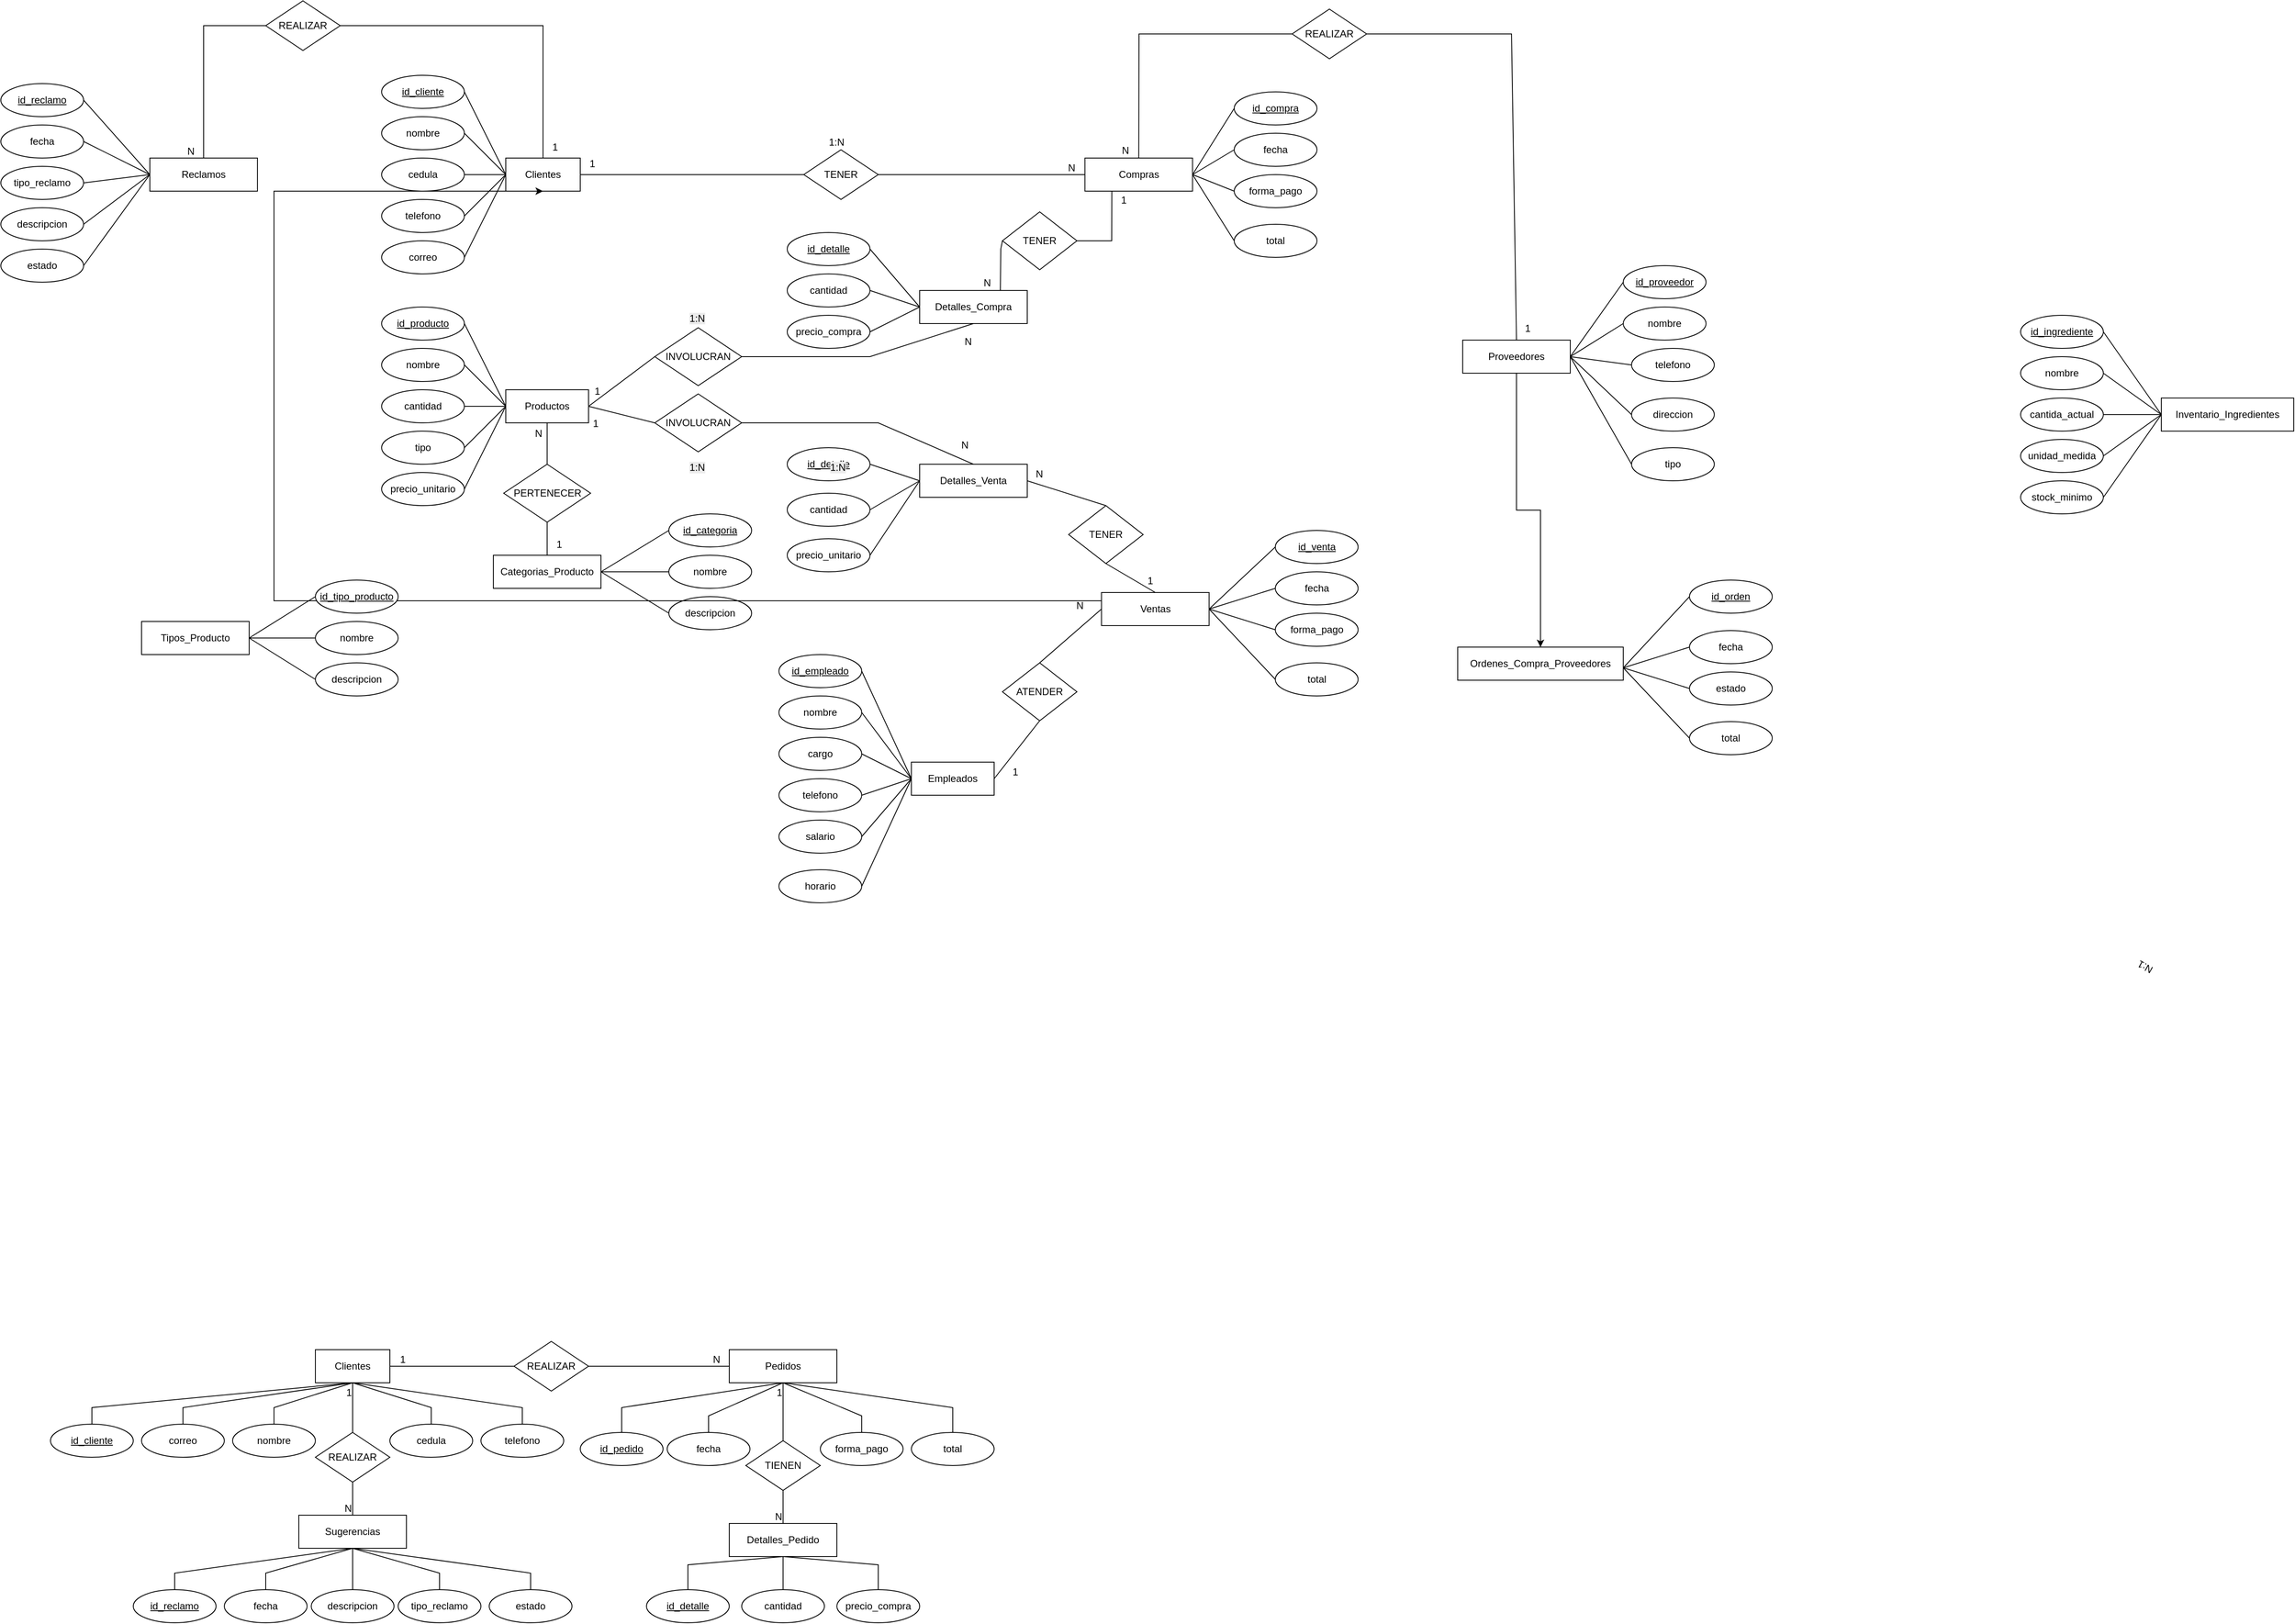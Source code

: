 <mxfile version="27.0.8">
  <diagram name="Página-1" id="N-i5f8-r76NyVRGnc-xn">
    <mxGraphModel dx="3484" dy="729" grid="1" gridSize="10" guides="1" tooltips="1" connect="1" arrows="1" fold="1" page="1" pageScale="1" pageWidth="827" pageHeight="1169" math="0" shadow="0">
      <root>
        <mxCell id="0" />
        <mxCell id="1" parent="0" />
        <mxCell id="Qqh80IMA2MNL4-B3lv8G-1" value="Clientes" style="whiteSpace=wrap;html=1;align=center;" parent="1" vertex="1">
          <mxGeometry x="-960" y="230" width="90" height="40" as="geometry" />
        </mxCell>
        <mxCell id="Qqh80IMA2MNL4-B3lv8G-2" value="id_cliente" style="ellipse;whiteSpace=wrap;html=1;align=center;fontStyle=4;" parent="1" vertex="1">
          <mxGeometry x="-1110" y="130" width="100" height="40" as="geometry" />
        </mxCell>
        <mxCell id="Qqh80IMA2MNL4-B3lv8G-3" value="nombre" style="ellipse;whiteSpace=wrap;html=1;align=center;" parent="1" vertex="1">
          <mxGeometry x="-1110" y="180" width="100" height="40" as="geometry" />
        </mxCell>
        <mxCell id="Qqh80IMA2MNL4-B3lv8G-4" value="cedula" style="ellipse;whiteSpace=wrap;html=1;align=center;" parent="1" vertex="1">
          <mxGeometry x="-1110" y="230" width="100" height="40" as="geometry" />
        </mxCell>
        <mxCell id="Qqh80IMA2MNL4-B3lv8G-5" value="telefono" style="ellipse;whiteSpace=wrap;html=1;align=center;" parent="1" vertex="1">
          <mxGeometry x="-1110" y="280" width="100" height="40" as="geometry" />
        </mxCell>
        <mxCell id="Qqh80IMA2MNL4-B3lv8G-6" value="correo" style="ellipse;whiteSpace=wrap;html=1;align=center;" parent="1" vertex="1">
          <mxGeometry x="-1110" y="330" width="100" height="40" as="geometry" />
        </mxCell>
        <mxCell id="Qqh80IMA2MNL4-B3lv8G-7" value="" style="endArrow=none;html=1;rounded=0;exitX=1;exitY=0.5;exitDx=0;exitDy=0;entryX=0;entryY=0.5;entryDx=0;entryDy=0;" parent="1" source="Qqh80IMA2MNL4-B3lv8G-2" target="Qqh80IMA2MNL4-B3lv8G-1" edge="1">
          <mxGeometry relative="1" as="geometry">
            <mxPoint x="-1100" y="270" as="sourcePoint" />
            <mxPoint x="-940" y="270" as="targetPoint" />
          </mxGeometry>
        </mxCell>
        <mxCell id="Qqh80IMA2MNL4-B3lv8G-8" value="" style="endArrow=none;html=1;rounded=0;exitX=1;exitY=0.5;exitDx=0;exitDy=0;entryX=0;entryY=0.5;entryDx=0;entryDy=0;" parent="1" source="Qqh80IMA2MNL4-B3lv8G-3" target="Qqh80IMA2MNL4-B3lv8G-1" edge="1">
          <mxGeometry relative="1" as="geometry">
            <mxPoint x="-1000" y="130" as="sourcePoint" />
            <mxPoint x="-950" y="260" as="targetPoint" />
          </mxGeometry>
        </mxCell>
        <mxCell id="Qqh80IMA2MNL4-B3lv8G-9" value="" style="endArrow=none;html=1;rounded=0;exitX=1;exitY=0.5;exitDx=0;exitDy=0;entryX=0;entryY=0.5;entryDx=0;entryDy=0;" parent="1" source="Qqh80IMA2MNL4-B3lv8G-4" target="Qqh80IMA2MNL4-B3lv8G-1" edge="1">
          <mxGeometry relative="1" as="geometry">
            <mxPoint x="-1000" y="190" as="sourcePoint" />
            <mxPoint x="-950" y="260" as="targetPoint" />
          </mxGeometry>
        </mxCell>
        <mxCell id="Qqh80IMA2MNL4-B3lv8G-10" value="" style="endArrow=none;html=1;rounded=0;exitX=1;exitY=0.5;exitDx=0;exitDy=0;entryX=0;entryY=0.5;entryDx=0;entryDy=0;" parent="1" source="Qqh80IMA2MNL4-B3lv8G-5" target="Qqh80IMA2MNL4-B3lv8G-1" edge="1">
          <mxGeometry relative="1" as="geometry">
            <mxPoint x="-1000" y="250" as="sourcePoint" />
            <mxPoint x="-950" y="260" as="targetPoint" />
          </mxGeometry>
        </mxCell>
        <mxCell id="Qqh80IMA2MNL4-B3lv8G-11" value="" style="endArrow=none;html=1;rounded=0;exitX=1;exitY=0.5;exitDx=0;exitDy=0;entryX=0;entryY=0.5;entryDx=0;entryDy=0;" parent="1" source="Qqh80IMA2MNL4-B3lv8G-6" target="Qqh80IMA2MNL4-B3lv8G-1" edge="1">
          <mxGeometry relative="1" as="geometry">
            <mxPoint x="-1000" y="310" as="sourcePoint" />
            <mxPoint x="-950" y="260" as="targetPoint" />
          </mxGeometry>
        </mxCell>
        <mxCell id="Qqh80IMA2MNL4-B3lv8G-12" value="Productos" style="whiteSpace=wrap;html=1;align=center;" parent="1" vertex="1">
          <mxGeometry x="-960" y="510" width="100" height="40" as="geometry" />
        </mxCell>
        <mxCell id="Qqh80IMA2MNL4-B3lv8G-13" value="id_producto" style="ellipse;whiteSpace=wrap;html=1;align=center;fontStyle=4;" parent="1" vertex="1">
          <mxGeometry x="-1110" y="410" width="100" height="40" as="geometry" />
        </mxCell>
        <mxCell id="Qqh80IMA2MNL4-B3lv8G-14" value="nombre" style="ellipse;whiteSpace=wrap;html=1;align=center;" parent="1" vertex="1">
          <mxGeometry x="-1110" y="460" width="100" height="40" as="geometry" />
        </mxCell>
        <mxCell id="Qqh80IMA2MNL4-B3lv8G-15" value="cantidad" style="ellipse;whiteSpace=wrap;html=1;align=center;" parent="1" vertex="1">
          <mxGeometry x="-1110" y="510" width="100" height="40" as="geometry" />
        </mxCell>
        <mxCell id="Qqh80IMA2MNL4-B3lv8G-16" value="tipo" style="ellipse;whiteSpace=wrap;html=1;align=center;" parent="1" vertex="1">
          <mxGeometry x="-1110" y="560" width="100" height="40" as="geometry" />
        </mxCell>
        <mxCell id="Qqh80IMA2MNL4-B3lv8G-17" value="precio_unitario" style="ellipse;whiteSpace=wrap;html=1;align=center;" parent="1" vertex="1">
          <mxGeometry x="-1110" y="610" width="100" height="40" as="geometry" />
        </mxCell>
        <mxCell id="Qqh80IMA2MNL4-B3lv8G-18" value="" style="endArrow=none;html=1;rounded=0;exitX=1;exitY=0.5;exitDx=0;exitDy=0;entryX=0;entryY=0.5;entryDx=0;entryDy=0;" parent="1" source="Qqh80IMA2MNL4-B3lv8G-13" target="Qqh80IMA2MNL4-B3lv8G-12" edge="1">
          <mxGeometry relative="1" as="geometry">
            <mxPoint x="-1100" y="550" as="sourcePoint" />
            <mxPoint x="-940" y="550" as="targetPoint" />
          </mxGeometry>
        </mxCell>
        <mxCell id="Qqh80IMA2MNL4-B3lv8G-19" value="" style="endArrow=none;html=1;rounded=0;exitX=1;exitY=0.5;exitDx=0;exitDy=0;entryX=0;entryY=0.5;entryDx=0;entryDy=0;" parent="1" source="Qqh80IMA2MNL4-B3lv8G-14" target="Qqh80IMA2MNL4-B3lv8G-12" edge="1">
          <mxGeometry relative="1" as="geometry">
            <mxPoint x="-1000" y="410" as="sourcePoint" />
            <mxPoint x="-950" y="540" as="targetPoint" />
          </mxGeometry>
        </mxCell>
        <mxCell id="Qqh80IMA2MNL4-B3lv8G-20" value="" style="endArrow=none;html=1;rounded=0;exitX=1;exitY=0.5;exitDx=0;exitDy=0;entryX=0;entryY=0.5;entryDx=0;entryDy=0;" parent="1" source="Qqh80IMA2MNL4-B3lv8G-15" target="Qqh80IMA2MNL4-B3lv8G-12" edge="1">
          <mxGeometry relative="1" as="geometry">
            <mxPoint x="-1000" y="470" as="sourcePoint" />
            <mxPoint x="-950" y="540" as="targetPoint" />
          </mxGeometry>
        </mxCell>
        <mxCell id="Qqh80IMA2MNL4-B3lv8G-21" value="" style="endArrow=none;html=1;rounded=0;exitX=1;exitY=0.5;exitDx=0;exitDy=0;entryX=0;entryY=0.5;entryDx=0;entryDy=0;" parent="1" source="Qqh80IMA2MNL4-B3lv8G-16" target="Qqh80IMA2MNL4-B3lv8G-12" edge="1">
          <mxGeometry relative="1" as="geometry">
            <mxPoint x="-1000" y="530" as="sourcePoint" />
            <mxPoint x="-950" y="540" as="targetPoint" />
          </mxGeometry>
        </mxCell>
        <mxCell id="Qqh80IMA2MNL4-B3lv8G-22" value="" style="endArrow=none;html=1;rounded=0;exitX=1;exitY=0.5;exitDx=0;exitDy=0;entryX=0;entryY=0.5;entryDx=0;entryDy=0;" parent="1" source="Qqh80IMA2MNL4-B3lv8G-17" target="Qqh80IMA2MNL4-B3lv8G-12" edge="1">
          <mxGeometry relative="1" as="geometry">
            <mxPoint x="-1000" y="590" as="sourcePoint" />
            <mxPoint x="-950" y="540" as="targetPoint" />
          </mxGeometry>
        </mxCell>
        <mxCell id="Qqh80IMA2MNL4-B3lv8G-23" value="Categorias_Producto" style="whiteSpace=wrap;html=1;align=center;" parent="1" vertex="1">
          <mxGeometry x="-975" y="710" width="130" height="40" as="geometry" />
        </mxCell>
        <mxCell id="Qqh80IMA2MNL4-B3lv8G-24" value="id_categoria" style="ellipse;whiteSpace=wrap;html=1;align=center;fontStyle=4;" parent="1" vertex="1">
          <mxGeometry x="-763" y="660" width="100" height="40" as="geometry" />
        </mxCell>
        <mxCell id="Qqh80IMA2MNL4-B3lv8G-25" value="nombre" style="ellipse;whiteSpace=wrap;html=1;align=center;" parent="1" vertex="1">
          <mxGeometry x="-763" y="710" width="100" height="40" as="geometry" />
        </mxCell>
        <mxCell id="Qqh80IMA2MNL4-B3lv8G-26" value="descripcion" style="ellipse;whiteSpace=wrap;html=1;align=center;" parent="1" vertex="1">
          <mxGeometry x="-763" y="760" width="100" height="40" as="geometry" />
        </mxCell>
        <mxCell id="Qqh80IMA2MNL4-B3lv8G-29" value="" style="endArrow=none;html=1;rounded=0;exitX=0;exitY=0.5;exitDx=0;exitDy=0;entryX=1;entryY=0.5;entryDx=0;entryDy=0;" parent="1" source="Qqh80IMA2MNL4-B3lv8G-24" target="Qqh80IMA2MNL4-B3lv8G-23" edge="1">
          <mxGeometry relative="1" as="geometry">
            <mxPoint x="-1073" y="760" as="sourcePoint" />
            <mxPoint x="-823" y="830" as="targetPoint" />
          </mxGeometry>
        </mxCell>
        <mxCell id="Qqh80IMA2MNL4-B3lv8G-30" value="" style="endArrow=none;html=1;rounded=0;entryX=1;entryY=0.5;entryDx=0;entryDy=0;exitX=0;exitY=0.5;exitDx=0;exitDy=0;" parent="1" source="Qqh80IMA2MNL4-B3lv8G-25" target="Qqh80IMA2MNL4-B3lv8G-23" edge="1">
          <mxGeometry relative="1" as="geometry">
            <mxPoint x="-723" y="690" as="sourcePoint" />
            <mxPoint x="-833" y="830" as="targetPoint" />
          </mxGeometry>
        </mxCell>
        <mxCell id="Qqh80IMA2MNL4-B3lv8G-31" value="" style="endArrow=none;html=1;rounded=0;exitX=0;exitY=0.5;exitDx=0;exitDy=0;entryX=1;entryY=0.5;entryDx=0;entryDy=0;" parent="1" source="Qqh80IMA2MNL4-B3lv8G-26" target="Qqh80IMA2MNL4-B3lv8G-23" edge="1">
          <mxGeometry relative="1" as="geometry">
            <mxPoint x="-973" y="680" as="sourcePoint" />
            <mxPoint x="-923" y="750" as="targetPoint" />
          </mxGeometry>
        </mxCell>
        <mxCell id="0VB6fofLDIln-RIYnoBp-48" style="edgeStyle=orthogonalEdgeStyle;rounded=0;orthogonalLoop=1;jettySize=auto;html=1;exitX=0.5;exitY=1;exitDx=0;exitDy=0;" edge="1" parent="1" source="Qqh80IMA2MNL4-B3lv8G-34" target="Qqh80IMA2MNL4-B3lv8G-115">
          <mxGeometry relative="1" as="geometry" />
        </mxCell>
        <mxCell id="Qqh80IMA2MNL4-B3lv8G-34" value="Proveedores" style="whiteSpace=wrap;html=1;align=center;" parent="1" vertex="1">
          <mxGeometry x="196" y="450" width="130" height="40" as="geometry" />
        </mxCell>
        <mxCell id="Qqh80IMA2MNL4-B3lv8G-35" value="id_proveedor" style="ellipse;whiteSpace=wrap;html=1;align=center;fontStyle=4;" parent="1" vertex="1">
          <mxGeometry x="390" y="360" width="100" height="40" as="geometry" />
        </mxCell>
        <mxCell id="Qqh80IMA2MNL4-B3lv8G-36" value="nombre" style="ellipse;whiteSpace=wrap;html=1;align=center;" parent="1" vertex="1">
          <mxGeometry x="390" y="410" width="100" height="40" as="geometry" />
        </mxCell>
        <mxCell id="Qqh80IMA2MNL4-B3lv8G-37" value="telefono" style="ellipse;whiteSpace=wrap;html=1;align=center;" parent="1" vertex="1">
          <mxGeometry x="400" y="460" width="100" height="40" as="geometry" />
        </mxCell>
        <mxCell id="Qqh80IMA2MNL4-B3lv8G-38" value="" style="endArrow=none;html=1;rounded=0;exitX=0;exitY=0.5;exitDx=0;exitDy=0;entryX=1;entryY=0.5;entryDx=0;entryDy=0;" parent="1" source="Qqh80IMA2MNL4-B3lv8G-35" target="Qqh80IMA2MNL4-B3lv8G-34" edge="1">
          <mxGeometry relative="1" as="geometry">
            <mxPoint x="80" y="510" as="sourcePoint" />
            <mxPoint x="330" y="580" as="targetPoint" />
          </mxGeometry>
        </mxCell>
        <mxCell id="Qqh80IMA2MNL4-B3lv8G-39" value="" style="endArrow=none;html=1;rounded=0;entryX=1;entryY=0.5;entryDx=0;entryDy=0;exitX=0;exitY=0.5;exitDx=0;exitDy=0;" parent="1" source="Qqh80IMA2MNL4-B3lv8G-36" target="Qqh80IMA2MNL4-B3lv8G-34" edge="1">
          <mxGeometry relative="1" as="geometry">
            <mxPoint x="430" y="440" as="sourcePoint" />
            <mxPoint x="320" y="580" as="targetPoint" />
          </mxGeometry>
        </mxCell>
        <mxCell id="Qqh80IMA2MNL4-B3lv8G-40" value="" style="endArrow=none;html=1;rounded=0;exitX=0;exitY=0.5;exitDx=0;exitDy=0;entryX=1;entryY=0.5;entryDx=0;entryDy=0;" parent="1" source="Qqh80IMA2MNL4-B3lv8G-37" target="Qqh80IMA2MNL4-B3lv8G-34" edge="1">
          <mxGeometry relative="1" as="geometry">
            <mxPoint x="180" y="430" as="sourcePoint" />
            <mxPoint x="230" y="500" as="targetPoint" />
          </mxGeometry>
        </mxCell>
        <mxCell id="Qqh80IMA2MNL4-B3lv8G-41" value="direccion" style="ellipse;whiteSpace=wrap;html=1;align=center;" parent="1" vertex="1">
          <mxGeometry x="400" y="520" width="100" height="40" as="geometry" />
        </mxCell>
        <mxCell id="Qqh80IMA2MNL4-B3lv8G-42" value="tipo" style="ellipse;whiteSpace=wrap;html=1;align=center;" parent="1" vertex="1">
          <mxGeometry x="400" y="580" width="100" height="40" as="geometry" />
        </mxCell>
        <mxCell id="Qqh80IMA2MNL4-B3lv8G-43" value="" style="endArrow=none;html=1;rounded=0;exitX=0;exitY=0.5;exitDx=0;exitDy=0;entryX=1;entryY=0.5;entryDx=0;entryDy=0;" parent="1" source="Qqh80IMA2MNL4-B3lv8G-41" target="Qqh80IMA2MNL4-B3lv8G-34" edge="1">
          <mxGeometry relative="1" as="geometry">
            <mxPoint x="400" y="540" as="sourcePoint" />
            <mxPoint x="320" y="490" as="targetPoint" />
          </mxGeometry>
        </mxCell>
        <mxCell id="Qqh80IMA2MNL4-B3lv8G-44" value="" style="endArrow=none;html=1;rounded=0;exitX=0;exitY=0.5;exitDx=0;exitDy=0;entryX=1;entryY=0.5;entryDx=0;entryDy=0;" parent="1" source="Qqh80IMA2MNL4-B3lv8G-42" target="Qqh80IMA2MNL4-B3lv8G-34" edge="1">
          <mxGeometry relative="1" as="geometry">
            <mxPoint x="400" y="600" as="sourcePoint" />
            <mxPoint x="320" y="490" as="targetPoint" />
          </mxGeometry>
        </mxCell>
        <mxCell id="Qqh80IMA2MNL4-B3lv8G-45" value="Compras" style="whiteSpace=wrap;html=1;align=center;" parent="1" vertex="1">
          <mxGeometry x="-260.33" y="230" width="130" height="40" as="geometry" />
        </mxCell>
        <mxCell id="Qqh80IMA2MNL4-B3lv8G-46" value="id_compra" style="ellipse;whiteSpace=wrap;html=1;align=center;fontStyle=4;" parent="1" vertex="1">
          <mxGeometry x="-80.0" y="150" width="100" height="40" as="geometry" />
        </mxCell>
        <mxCell id="Qqh80IMA2MNL4-B3lv8G-47" value="fecha" style="ellipse;whiteSpace=wrap;html=1;align=center;" parent="1" vertex="1">
          <mxGeometry x="-80.0" y="200" width="100" height="40" as="geometry" />
        </mxCell>
        <mxCell id="Qqh80IMA2MNL4-B3lv8G-48" value="forma_pago" style="ellipse;whiteSpace=wrap;html=1;align=center;" parent="1" vertex="1">
          <mxGeometry x="-80.0" y="250" width="100" height="40" as="geometry" />
        </mxCell>
        <mxCell id="Qqh80IMA2MNL4-B3lv8G-49" value="" style="endArrow=none;html=1;rounded=0;exitX=0;exitY=0.5;exitDx=0;exitDy=0;entryX=1;entryY=0.5;entryDx=0;entryDy=0;" parent="1" source="Qqh80IMA2MNL4-B3lv8G-46" target="Qqh80IMA2MNL4-B3lv8G-45" edge="1">
          <mxGeometry relative="1" as="geometry">
            <mxPoint x="-360.33" y="275" as="sourcePoint" />
            <mxPoint x="-110.33" y="345" as="targetPoint" />
          </mxGeometry>
        </mxCell>
        <mxCell id="Qqh80IMA2MNL4-B3lv8G-50" value="" style="endArrow=none;html=1;rounded=0;entryX=1;entryY=0.5;entryDx=0;entryDy=0;exitX=0;exitY=0.5;exitDx=0;exitDy=0;" parent="1" source="Qqh80IMA2MNL4-B3lv8G-47" target="Qqh80IMA2MNL4-B3lv8G-45" edge="1">
          <mxGeometry relative="1" as="geometry">
            <mxPoint x="-10.33" y="205" as="sourcePoint" />
            <mxPoint x="-120.33" y="345" as="targetPoint" />
          </mxGeometry>
        </mxCell>
        <mxCell id="Qqh80IMA2MNL4-B3lv8G-51" value="" style="endArrow=none;html=1;rounded=0;exitX=0;exitY=0.5;exitDx=0;exitDy=0;entryX=1;entryY=0.5;entryDx=0;entryDy=0;" parent="1" source="Qqh80IMA2MNL4-B3lv8G-48" target="Qqh80IMA2MNL4-B3lv8G-45" edge="1">
          <mxGeometry relative="1" as="geometry">
            <mxPoint x="-260.33" y="195" as="sourcePoint" />
            <mxPoint x="-210.33" y="265" as="targetPoint" />
          </mxGeometry>
        </mxCell>
        <mxCell id="Qqh80IMA2MNL4-B3lv8G-52" value="total" style="ellipse;whiteSpace=wrap;html=1;align=center;" parent="1" vertex="1">
          <mxGeometry x="-80.0" y="310" width="100" height="40" as="geometry" />
        </mxCell>
        <mxCell id="Qqh80IMA2MNL4-B3lv8G-54" value="" style="endArrow=none;html=1;rounded=0;exitX=0;exitY=0.5;exitDx=0;exitDy=0;entryX=1;entryY=0.5;entryDx=0;entryDy=0;" parent="1" source="Qqh80IMA2MNL4-B3lv8G-52" target="Qqh80IMA2MNL4-B3lv8G-45" edge="1">
          <mxGeometry relative="1" as="geometry">
            <mxPoint x="-40.33" y="305" as="sourcePoint" />
            <mxPoint x="-120.33" y="255" as="targetPoint" />
          </mxGeometry>
        </mxCell>
        <mxCell id="Qqh80IMA2MNL4-B3lv8G-56" value="Detalles_Compra" style="whiteSpace=wrap;html=1;align=center;" parent="1" vertex="1">
          <mxGeometry x="-460" y="390" width="130" height="40" as="geometry" />
        </mxCell>
        <mxCell id="Qqh80IMA2MNL4-B3lv8G-57" value="id_detalle" style="ellipse;whiteSpace=wrap;html=1;align=center;fontStyle=4;" parent="1" vertex="1">
          <mxGeometry x="-620" y="320" width="100" height="40" as="geometry" />
        </mxCell>
        <mxCell id="Qqh80IMA2MNL4-B3lv8G-58" value="cantidad" style="ellipse;whiteSpace=wrap;html=1;align=center;" parent="1" vertex="1">
          <mxGeometry x="-620" y="370" width="100" height="40" as="geometry" />
        </mxCell>
        <mxCell id="Qqh80IMA2MNL4-B3lv8G-59" value="precio_compra" style="ellipse;whiteSpace=wrap;html=1;align=center;" parent="1" vertex="1">
          <mxGeometry x="-620" y="420" width="100" height="40" as="geometry" />
        </mxCell>
        <mxCell id="Qqh80IMA2MNL4-B3lv8G-60" value="" style="endArrow=none;html=1;rounded=0;exitX=1;exitY=0.5;exitDx=0;exitDy=0;entryX=0;entryY=0.5;entryDx=0;entryDy=0;" parent="1" source="Qqh80IMA2MNL4-B3lv8G-57" target="Qqh80IMA2MNL4-B3lv8G-56" edge="1">
          <mxGeometry relative="1" as="geometry">
            <mxPoint x="-686" y="420" as="sourcePoint" />
            <mxPoint x="-580" y="390" as="targetPoint" />
          </mxGeometry>
        </mxCell>
        <mxCell id="Qqh80IMA2MNL4-B3lv8G-61" value="" style="endArrow=none;html=1;rounded=0;entryX=0;entryY=0.5;entryDx=0;entryDy=0;exitX=1;exitY=0.5;exitDx=0;exitDy=0;" parent="1" source="Qqh80IMA2MNL4-B3lv8G-58" target="Qqh80IMA2MNL4-B3lv8G-56" edge="1">
          <mxGeometry relative="1" as="geometry">
            <mxPoint x="-336" y="350" as="sourcePoint" />
            <mxPoint x="-446" y="490" as="targetPoint" />
          </mxGeometry>
        </mxCell>
        <mxCell id="Qqh80IMA2MNL4-B3lv8G-62" value="" style="endArrow=none;html=1;rounded=0;exitX=1;exitY=0.5;exitDx=0;exitDy=0;entryX=0;entryY=0.5;entryDx=0;entryDy=0;" parent="1" source="Qqh80IMA2MNL4-B3lv8G-59" target="Qqh80IMA2MNL4-B3lv8G-56" edge="1">
          <mxGeometry relative="1" as="geometry">
            <mxPoint x="-586" y="340" as="sourcePoint" />
            <mxPoint x="-590" y="470" as="targetPoint" />
          </mxGeometry>
        </mxCell>
        <mxCell id="0VB6fofLDIln-RIYnoBp-67" style="edgeStyle=orthogonalEdgeStyle;rounded=0;orthogonalLoop=1;jettySize=auto;html=1;exitX=0;exitY=0.25;exitDx=0;exitDy=0;entryX=0.5;entryY=1;entryDx=0;entryDy=0;" edge="1" parent="1" source="Qqh80IMA2MNL4-B3lv8G-65" target="Qqh80IMA2MNL4-B3lv8G-1">
          <mxGeometry relative="1" as="geometry">
            <Array as="points">
              <mxPoint x="-1240" y="765" />
              <mxPoint x="-1240" y="270" />
            </Array>
          </mxGeometry>
        </mxCell>
        <mxCell id="Qqh80IMA2MNL4-B3lv8G-65" value="Ventas" style="whiteSpace=wrap;html=1;align=center;" parent="1" vertex="1">
          <mxGeometry x="-240.33" y="755" width="130" height="40" as="geometry" />
        </mxCell>
        <mxCell id="Qqh80IMA2MNL4-B3lv8G-66" value="id_venta" style="ellipse;whiteSpace=wrap;html=1;align=center;fontStyle=4;" parent="1" vertex="1">
          <mxGeometry x="-30.33" y="680" width="100" height="40" as="geometry" />
        </mxCell>
        <mxCell id="Qqh80IMA2MNL4-B3lv8G-67" value="fecha" style="ellipse;whiteSpace=wrap;html=1;align=center;" parent="1" vertex="1">
          <mxGeometry x="-30.33" y="730" width="100" height="40" as="geometry" />
        </mxCell>
        <mxCell id="Qqh80IMA2MNL4-B3lv8G-68" value="forma_pago" style="ellipse;whiteSpace=wrap;html=1;align=center;" parent="1" vertex="1">
          <mxGeometry x="-30.33" y="780" width="100" height="40" as="geometry" />
        </mxCell>
        <mxCell id="Qqh80IMA2MNL4-B3lv8G-69" value="" style="endArrow=none;html=1;rounded=0;exitX=0;exitY=0.5;exitDx=0;exitDy=0;entryX=1;entryY=0.5;entryDx=0;entryDy=0;" parent="1" source="Qqh80IMA2MNL4-B3lv8G-66" target="Qqh80IMA2MNL4-B3lv8G-65" edge="1">
          <mxGeometry relative="1" as="geometry">
            <mxPoint x="-340.33" y="805" as="sourcePoint" />
            <mxPoint x="-90.33" y="875" as="targetPoint" />
          </mxGeometry>
        </mxCell>
        <mxCell id="Qqh80IMA2MNL4-B3lv8G-70" value="" style="endArrow=none;html=1;rounded=0;entryX=1;entryY=0.5;entryDx=0;entryDy=0;exitX=0;exitY=0.5;exitDx=0;exitDy=0;" parent="1" source="Qqh80IMA2MNL4-B3lv8G-67" target="Qqh80IMA2MNL4-B3lv8G-65" edge="1">
          <mxGeometry relative="1" as="geometry">
            <mxPoint x="9.67" y="735" as="sourcePoint" />
            <mxPoint x="-100.33" y="875" as="targetPoint" />
          </mxGeometry>
        </mxCell>
        <mxCell id="Qqh80IMA2MNL4-B3lv8G-71" value="" style="endArrow=none;html=1;rounded=0;exitX=0;exitY=0.5;exitDx=0;exitDy=0;entryX=1;entryY=0.5;entryDx=0;entryDy=0;" parent="1" source="Qqh80IMA2MNL4-B3lv8G-68" target="Qqh80IMA2MNL4-B3lv8G-65" edge="1">
          <mxGeometry relative="1" as="geometry">
            <mxPoint x="-240.33" y="725" as="sourcePoint" />
            <mxPoint x="-190.33" y="795" as="targetPoint" />
          </mxGeometry>
        </mxCell>
        <mxCell id="Qqh80IMA2MNL4-B3lv8G-72" value="total" style="ellipse;whiteSpace=wrap;html=1;align=center;" parent="1" vertex="1">
          <mxGeometry x="-30.33" y="840" width="100" height="40" as="geometry" />
        </mxCell>
        <mxCell id="Qqh80IMA2MNL4-B3lv8G-73" value="" style="endArrow=none;html=1;rounded=0;exitX=0;exitY=0.5;exitDx=0;exitDy=0;entryX=1;entryY=0.5;entryDx=0;entryDy=0;" parent="1" source="Qqh80IMA2MNL4-B3lv8G-72" target="Qqh80IMA2MNL4-B3lv8G-65" edge="1">
          <mxGeometry relative="1" as="geometry">
            <mxPoint x="-20.33" y="835" as="sourcePoint" />
            <mxPoint x="-100.33" y="785" as="targetPoint" />
          </mxGeometry>
        </mxCell>
        <mxCell id="Qqh80IMA2MNL4-B3lv8G-74" value="Detalles_Venta" style="whiteSpace=wrap;html=1;align=center;" parent="1" vertex="1">
          <mxGeometry x="-460" y="600" width="130" height="40" as="geometry" />
        </mxCell>
        <mxCell id="Qqh80IMA2MNL4-B3lv8G-75" value="id_detalle" style="ellipse;whiteSpace=wrap;html=1;align=center;fontStyle=4;" parent="1" vertex="1">
          <mxGeometry x="-620" y="580" width="100" height="40" as="geometry" />
        </mxCell>
        <mxCell id="Qqh80IMA2MNL4-B3lv8G-76" value="cantidad" style="ellipse;whiteSpace=wrap;html=1;align=center;" parent="1" vertex="1">
          <mxGeometry x="-620" y="635" width="100" height="40" as="geometry" />
        </mxCell>
        <mxCell id="Qqh80IMA2MNL4-B3lv8G-77" value="precio_unitario" style="ellipse;whiteSpace=wrap;html=1;align=center;" parent="1" vertex="1">
          <mxGeometry x="-620" y="690" width="100" height="40" as="geometry" />
        </mxCell>
        <mxCell id="Qqh80IMA2MNL4-B3lv8G-78" value="" style="endArrow=none;html=1;rounded=0;exitX=1;exitY=0.5;exitDx=0;exitDy=0;entryX=0;entryY=0.5;entryDx=0;entryDy=0;" parent="1" source="Qqh80IMA2MNL4-B3lv8G-75" target="Qqh80IMA2MNL4-B3lv8G-74" edge="1">
          <mxGeometry relative="1" as="geometry">
            <mxPoint x="-546" y="655" as="sourcePoint" />
            <mxPoint x="-450" y="650" as="targetPoint" />
          </mxGeometry>
        </mxCell>
        <mxCell id="Qqh80IMA2MNL4-B3lv8G-79" value="" style="endArrow=none;html=1;rounded=0;entryX=0;entryY=0.5;entryDx=0;entryDy=0;exitX=1;exitY=0.5;exitDx=0;exitDy=0;" parent="1" source="Qqh80IMA2MNL4-B3lv8G-76" target="Qqh80IMA2MNL4-B3lv8G-74" edge="1">
          <mxGeometry relative="1" as="geometry">
            <mxPoint x="-196" y="585" as="sourcePoint" />
            <mxPoint x="-450" y="650" as="targetPoint" />
          </mxGeometry>
        </mxCell>
        <mxCell id="Qqh80IMA2MNL4-B3lv8G-80" value="" style="endArrow=none;html=1;rounded=0;entryX=0;entryY=0.5;entryDx=0;entryDy=0;exitX=1;exitY=0.5;exitDx=0;exitDy=0;" parent="1" source="Qqh80IMA2MNL4-B3lv8G-77" target="Qqh80IMA2MNL4-B3lv8G-74" edge="1">
          <mxGeometry relative="1" as="geometry">
            <mxPoint x="-290" y="720" as="sourcePoint" />
            <mxPoint x="-450" y="650" as="targetPoint" />
          </mxGeometry>
        </mxCell>
        <mxCell id="Qqh80IMA2MNL4-B3lv8G-81" value="Empleados" style="whiteSpace=wrap;html=1;align=center;" parent="1" vertex="1">
          <mxGeometry x="-470" y="960" width="100" height="40" as="geometry" />
        </mxCell>
        <mxCell id="Qqh80IMA2MNL4-B3lv8G-82" value="id_empleado" style="ellipse;whiteSpace=wrap;html=1;align=center;fontStyle=4;" parent="1" vertex="1">
          <mxGeometry x="-630" y="830" width="100" height="40" as="geometry" />
        </mxCell>
        <mxCell id="Qqh80IMA2MNL4-B3lv8G-83" value="nombre" style="ellipse;whiteSpace=wrap;html=1;align=center;" parent="1" vertex="1">
          <mxGeometry x="-630" y="880" width="100" height="40" as="geometry" />
        </mxCell>
        <mxCell id="Qqh80IMA2MNL4-B3lv8G-84" value="cargo" style="ellipse;whiteSpace=wrap;html=1;align=center;" parent="1" vertex="1">
          <mxGeometry x="-630" y="930" width="100" height="40" as="geometry" />
        </mxCell>
        <mxCell id="Qqh80IMA2MNL4-B3lv8G-85" value="telefono" style="ellipse;whiteSpace=wrap;html=1;align=center;" parent="1" vertex="1">
          <mxGeometry x="-630" y="980" width="100" height="40" as="geometry" />
        </mxCell>
        <mxCell id="Qqh80IMA2MNL4-B3lv8G-86" value="salario" style="ellipse;whiteSpace=wrap;html=1;align=center;" parent="1" vertex="1">
          <mxGeometry x="-630" y="1030" width="100" height="40" as="geometry" />
        </mxCell>
        <mxCell id="Qqh80IMA2MNL4-B3lv8G-87" value="" style="endArrow=none;html=1;rounded=0;exitX=1;exitY=0.5;exitDx=0;exitDy=0;entryX=0;entryY=0.5;entryDx=0;entryDy=0;" parent="1" source="Qqh80IMA2MNL4-B3lv8G-82" target="Qqh80IMA2MNL4-B3lv8G-81" edge="1">
          <mxGeometry relative="1" as="geometry">
            <mxPoint x="-610" y="1000" as="sourcePoint" />
            <mxPoint x="-450" y="1000" as="targetPoint" />
          </mxGeometry>
        </mxCell>
        <mxCell id="Qqh80IMA2MNL4-B3lv8G-88" value="" style="endArrow=none;html=1;rounded=0;exitX=1;exitY=0.5;exitDx=0;exitDy=0;entryX=0;entryY=0.5;entryDx=0;entryDy=0;" parent="1" source="Qqh80IMA2MNL4-B3lv8G-83" target="Qqh80IMA2MNL4-B3lv8G-81" edge="1">
          <mxGeometry relative="1" as="geometry">
            <mxPoint x="-510" y="860" as="sourcePoint" />
            <mxPoint x="-460" y="990" as="targetPoint" />
          </mxGeometry>
        </mxCell>
        <mxCell id="Qqh80IMA2MNL4-B3lv8G-89" value="" style="endArrow=none;html=1;rounded=0;exitX=1;exitY=0.5;exitDx=0;exitDy=0;entryX=0;entryY=0.5;entryDx=0;entryDy=0;" parent="1" source="Qqh80IMA2MNL4-B3lv8G-84" target="Qqh80IMA2MNL4-B3lv8G-81" edge="1">
          <mxGeometry relative="1" as="geometry">
            <mxPoint x="-510" y="920" as="sourcePoint" />
            <mxPoint x="-460" y="990" as="targetPoint" />
          </mxGeometry>
        </mxCell>
        <mxCell id="Qqh80IMA2MNL4-B3lv8G-90" value="" style="endArrow=none;html=1;rounded=0;exitX=1;exitY=0.5;exitDx=0;exitDy=0;entryX=0;entryY=0.5;entryDx=0;entryDy=0;" parent="1" source="Qqh80IMA2MNL4-B3lv8G-85" target="Qqh80IMA2MNL4-B3lv8G-81" edge="1">
          <mxGeometry relative="1" as="geometry">
            <mxPoint x="-510" y="980" as="sourcePoint" />
            <mxPoint x="-460" y="990" as="targetPoint" />
          </mxGeometry>
        </mxCell>
        <mxCell id="Qqh80IMA2MNL4-B3lv8G-91" value="" style="endArrow=none;html=1;rounded=0;exitX=1;exitY=0.5;exitDx=0;exitDy=0;entryX=0;entryY=0.5;entryDx=0;entryDy=0;" parent="1" source="Qqh80IMA2MNL4-B3lv8G-86" target="Qqh80IMA2MNL4-B3lv8G-81" edge="1">
          <mxGeometry relative="1" as="geometry">
            <mxPoint x="-510" y="1040" as="sourcePoint" />
            <mxPoint x="-460" y="990" as="targetPoint" />
          </mxGeometry>
        </mxCell>
        <mxCell id="Qqh80IMA2MNL4-B3lv8G-92" value="horario" style="ellipse;whiteSpace=wrap;html=1;align=center;" parent="1" vertex="1">
          <mxGeometry x="-630" y="1090" width="100" height="40" as="geometry" />
        </mxCell>
        <mxCell id="Qqh80IMA2MNL4-B3lv8G-93" value="" style="endArrow=none;html=1;rounded=0;exitX=1;exitY=0.5;exitDx=0;exitDy=0;entryX=0;entryY=0.5;entryDx=0;entryDy=0;" parent="1" source="Qqh80IMA2MNL4-B3lv8G-92" target="Qqh80IMA2MNL4-B3lv8G-81" edge="1">
          <mxGeometry relative="1" as="geometry">
            <mxPoint x="-510" y="1090" as="sourcePoint" />
            <mxPoint x="-460" y="990" as="targetPoint" />
          </mxGeometry>
        </mxCell>
        <mxCell id="Qqh80IMA2MNL4-B3lv8G-94" value="Tipos_Producto" style="whiteSpace=wrap;html=1;align=center;" parent="1" vertex="1">
          <mxGeometry x="-1400" y="790" width="130" height="40" as="geometry" />
        </mxCell>
        <mxCell id="Qqh80IMA2MNL4-B3lv8G-95" value="id_tipo_producto" style="ellipse;whiteSpace=wrap;html=1;align=center;fontStyle=4;" parent="1" vertex="1">
          <mxGeometry x="-1190" y="740" width="100" height="40" as="geometry" />
        </mxCell>
        <mxCell id="Qqh80IMA2MNL4-B3lv8G-96" value="nombre" style="ellipse;whiteSpace=wrap;html=1;align=center;" parent="1" vertex="1">
          <mxGeometry x="-1190" y="790" width="100" height="40" as="geometry" />
        </mxCell>
        <mxCell id="Qqh80IMA2MNL4-B3lv8G-97" value="descripcion" style="ellipse;whiteSpace=wrap;html=1;align=center;" parent="1" vertex="1">
          <mxGeometry x="-1190" y="840" width="100" height="40" as="geometry" />
        </mxCell>
        <mxCell id="Qqh80IMA2MNL4-B3lv8G-98" value="" style="endArrow=none;html=1;rounded=0;exitX=0;exitY=0.5;exitDx=0;exitDy=0;entryX=1;entryY=0.5;entryDx=0;entryDy=0;" parent="1" source="Qqh80IMA2MNL4-B3lv8G-95" target="Qqh80IMA2MNL4-B3lv8G-94" edge="1">
          <mxGeometry relative="1" as="geometry">
            <mxPoint x="-1500" y="840" as="sourcePoint" />
            <mxPoint x="-1250" y="910" as="targetPoint" />
          </mxGeometry>
        </mxCell>
        <mxCell id="Qqh80IMA2MNL4-B3lv8G-99" value="" style="endArrow=none;html=1;rounded=0;entryX=1;entryY=0.5;entryDx=0;entryDy=0;exitX=0;exitY=0.5;exitDx=0;exitDy=0;" parent="1" source="Qqh80IMA2MNL4-B3lv8G-96" target="Qqh80IMA2MNL4-B3lv8G-94" edge="1">
          <mxGeometry relative="1" as="geometry">
            <mxPoint x="-1150" y="770" as="sourcePoint" />
            <mxPoint x="-1260" y="910" as="targetPoint" />
          </mxGeometry>
        </mxCell>
        <mxCell id="Qqh80IMA2MNL4-B3lv8G-100" value="" style="endArrow=none;html=1;rounded=0;exitX=0;exitY=0.5;exitDx=0;exitDy=0;entryX=1;entryY=0.5;entryDx=0;entryDy=0;" parent="1" source="Qqh80IMA2MNL4-B3lv8G-97" target="Qqh80IMA2MNL4-B3lv8G-94" edge="1">
          <mxGeometry relative="1" as="geometry">
            <mxPoint x="-1400" y="760" as="sourcePoint" />
            <mxPoint x="-1350" y="830" as="targetPoint" />
          </mxGeometry>
        </mxCell>
        <mxCell id="Qqh80IMA2MNL4-B3lv8G-102" value="Inventario_Ingredientes" style="whiteSpace=wrap;html=1;align=center;" parent="1" vertex="1">
          <mxGeometry x="1040" y="520" width="160" height="40" as="geometry" />
        </mxCell>
        <mxCell id="Qqh80IMA2MNL4-B3lv8G-103" value="id_ingrediente" style="ellipse;whiteSpace=wrap;html=1;align=center;fontStyle=4;" parent="1" vertex="1">
          <mxGeometry x="870" y="420" width="100" height="40" as="geometry" />
        </mxCell>
        <mxCell id="Qqh80IMA2MNL4-B3lv8G-104" value="nombre" style="ellipse;whiteSpace=wrap;html=1;align=center;" parent="1" vertex="1">
          <mxGeometry x="870" y="470" width="100" height="40" as="geometry" />
        </mxCell>
        <mxCell id="Qqh80IMA2MNL4-B3lv8G-105" value="cantida_actual" style="ellipse;whiteSpace=wrap;html=1;align=center;" parent="1" vertex="1">
          <mxGeometry x="870" y="520" width="100" height="40" as="geometry" />
        </mxCell>
        <mxCell id="Qqh80IMA2MNL4-B3lv8G-106" value="unidad_medida" style="ellipse;whiteSpace=wrap;html=1;align=center;" parent="1" vertex="1">
          <mxGeometry x="870" y="570" width="100" height="40" as="geometry" />
        </mxCell>
        <mxCell id="Qqh80IMA2MNL4-B3lv8G-107" value="stock_minimo" style="ellipse;whiteSpace=wrap;html=1;align=center;" parent="1" vertex="1">
          <mxGeometry x="870" y="620" width="100" height="40" as="geometry" />
        </mxCell>
        <mxCell id="Qqh80IMA2MNL4-B3lv8G-108" value="" style="endArrow=none;html=1;rounded=0;exitX=1;exitY=0.5;exitDx=0;exitDy=0;entryX=0;entryY=0.5;entryDx=0;entryDy=0;" parent="1" source="Qqh80IMA2MNL4-B3lv8G-103" target="Qqh80IMA2MNL4-B3lv8G-102" edge="1">
          <mxGeometry relative="1" as="geometry">
            <mxPoint x="900" y="560" as="sourcePoint" />
            <mxPoint x="1060" y="560" as="targetPoint" />
          </mxGeometry>
        </mxCell>
        <mxCell id="Qqh80IMA2MNL4-B3lv8G-109" value="" style="endArrow=none;html=1;rounded=0;exitX=1;exitY=0.5;exitDx=0;exitDy=0;entryX=0;entryY=0.5;entryDx=0;entryDy=0;" parent="1" source="Qqh80IMA2MNL4-B3lv8G-104" target="Qqh80IMA2MNL4-B3lv8G-102" edge="1">
          <mxGeometry relative="1" as="geometry">
            <mxPoint x="1000" y="420" as="sourcePoint" />
            <mxPoint x="1050" y="550" as="targetPoint" />
          </mxGeometry>
        </mxCell>
        <mxCell id="Qqh80IMA2MNL4-B3lv8G-110" value="" style="endArrow=none;html=1;rounded=0;exitX=1;exitY=0.5;exitDx=0;exitDy=0;entryX=0;entryY=0.5;entryDx=0;entryDy=0;" parent="1" source="Qqh80IMA2MNL4-B3lv8G-105" target="Qqh80IMA2MNL4-B3lv8G-102" edge="1">
          <mxGeometry relative="1" as="geometry">
            <mxPoint x="1000" y="480" as="sourcePoint" />
            <mxPoint x="1050" y="550" as="targetPoint" />
          </mxGeometry>
        </mxCell>
        <mxCell id="Qqh80IMA2MNL4-B3lv8G-111" value="" style="endArrow=none;html=1;rounded=0;exitX=1;exitY=0.5;exitDx=0;exitDy=0;entryX=0;entryY=0.5;entryDx=0;entryDy=0;" parent="1" source="Qqh80IMA2MNL4-B3lv8G-106" target="Qqh80IMA2MNL4-B3lv8G-102" edge="1">
          <mxGeometry relative="1" as="geometry">
            <mxPoint x="1000" y="540" as="sourcePoint" />
            <mxPoint x="1050" y="550" as="targetPoint" />
          </mxGeometry>
        </mxCell>
        <mxCell id="Qqh80IMA2MNL4-B3lv8G-112" value="" style="endArrow=none;html=1;rounded=0;exitX=1;exitY=0.5;exitDx=0;exitDy=0;entryX=0;entryY=0.5;entryDx=0;entryDy=0;" parent="1" source="Qqh80IMA2MNL4-B3lv8G-107" target="Qqh80IMA2MNL4-B3lv8G-102" edge="1">
          <mxGeometry relative="1" as="geometry">
            <mxPoint x="1000" y="600" as="sourcePoint" />
            <mxPoint x="1050" y="550" as="targetPoint" />
          </mxGeometry>
        </mxCell>
        <mxCell id="Qqh80IMA2MNL4-B3lv8G-115" value="Ordenes_Compra_Proveedores" style="whiteSpace=wrap;html=1;align=center;" parent="1" vertex="1">
          <mxGeometry x="190" y="821" width="200" height="40" as="geometry" />
        </mxCell>
        <mxCell id="Qqh80IMA2MNL4-B3lv8G-116" value="id_orden" style="ellipse;whiteSpace=wrap;html=1;align=center;fontStyle=4;" parent="1" vertex="1">
          <mxGeometry x="470" y="740" width="100" height="40" as="geometry" />
        </mxCell>
        <mxCell id="Qqh80IMA2MNL4-B3lv8G-117" value="fecha" style="ellipse;whiteSpace=wrap;html=1;align=center;" parent="1" vertex="1">
          <mxGeometry x="470" y="801" width="100" height="40" as="geometry" />
        </mxCell>
        <mxCell id="Qqh80IMA2MNL4-B3lv8G-118" value="estado" style="ellipse;whiteSpace=wrap;html=1;align=center;" parent="1" vertex="1">
          <mxGeometry x="470" y="851" width="100" height="40" as="geometry" />
        </mxCell>
        <mxCell id="Qqh80IMA2MNL4-B3lv8G-119" value="" style="endArrow=none;html=1;rounded=0;exitX=0;exitY=0.5;exitDx=0;exitDy=0;entryX=1;entryY=0.5;entryDx=0;entryDy=0;" parent="1" source="Qqh80IMA2MNL4-B3lv8G-116" edge="1">
          <mxGeometry relative="1" as="geometry">
            <mxPoint x="160" y="876" as="sourcePoint" />
            <mxPoint x="390" y="846" as="targetPoint" />
          </mxGeometry>
        </mxCell>
        <mxCell id="Qqh80IMA2MNL4-B3lv8G-120" value="" style="endArrow=none;html=1;rounded=0;entryX=1;entryY=0.5;entryDx=0;entryDy=0;exitX=0;exitY=0.5;exitDx=0;exitDy=0;" parent="1" source="Qqh80IMA2MNL4-B3lv8G-117" edge="1">
          <mxGeometry relative="1" as="geometry">
            <mxPoint x="510" y="806" as="sourcePoint" />
            <mxPoint x="390" y="846" as="targetPoint" />
          </mxGeometry>
        </mxCell>
        <mxCell id="Qqh80IMA2MNL4-B3lv8G-121" value="" style="endArrow=none;html=1;rounded=0;exitX=0;exitY=0.5;exitDx=0;exitDy=0;entryX=1;entryY=0.5;entryDx=0;entryDy=0;" parent="1" source="Qqh80IMA2MNL4-B3lv8G-118" edge="1">
          <mxGeometry relative="1" as="geometry">
            <mxPoint x="260" y="796" as="sourcePoint" />
            <mxPoint x="390" y="846" as="targetPoint" />
          </mxGeometry>
        </mxCell>
        <mxCell id="Qqh80IMA2MNL4-B3lv8G-122" value="total" style="ellipse;whiteSpace=wrap;html=1;align=center;" parent="1" vertex="1">
          <mxGeometry x="470" y="911" width="100" height="40" as="geometry" />
        </mxCell>
        <mxCell id="Qqh80IMA2MNL4-B3lv8G-123" value="" style="endArrow=none;html=1;rounded=0;exitX=0;exitY=0.5;exitDx=0;exitDy=0;entryX=1;entryY=0.5;entryDx=0;entryDy=0;" parent="1" source="Qqh80IMA2MNL4-B3lv8G-122" edge="1">
          <mxGeometry relative="1" as="geometry">
            <mxPoint x="480" y="906" as="sourcePoint" />
            <mxPoint x="390" y="846" as="targetPoint" />
          </mxGeometry>
        </mxCell>
        <mxCell id="Qqh80IMA2MNL4-B3lv8G-124" value="Reclamos" style="whiteSpace=wrap;html=1;align=center;" parent="1" vertex="1">
          <mxGeometry x="-1390" y="230" width="130" height="40" as="geometry" />
        </mxCell>
        <mxCell id="Qqh80IMA2MNL4-B3lv8G-125" value="id_reclamo" style="ellipse;whiteSpace=wrap;html=1;align=center;fontStyle=4;" parent="1" vertex="1">
          <mxGeometry x="-1570" y="140" width="100" height="40" as="geometry" />
        </mxCell>
        <mxCell id="Qqh80IMA2MNL4-B3lv8G-126" value="fecha" style="ellipse;whiteSpace=wrap;html=1;align=center;" parent="1" vertex="1">
          <mxGeometry x="-1570" y="190" width="100" height="40" as="geometry" />
        </mxCell>
        <mxCell id="Qqh80IMA2MNL4-B3lv8G-127" value="tipo_reclamo" style="ellipse;whiteSpace=wrap;html=1;align=center;" parent="1" vertex="1">
          <mxGeometry x="-1570" y="240" width="100" height="40" as="geometry" />
        </mxCell>
        <mxCell id="Qqh80IMA2MNL4-B3lv8G-128" value="descripcion" style="ellipse;whiteSpace=wrap;html=1;align=center;" parent="1" vertex="1">
          <mxGeometry x="-1570" y="290" width="100" height="40" as="geometry" />
        </mxCell>
        <mxCell id="Qqh80IMA2MNL4-B3lv8G-129" value="estado" style="ellipse;whiteSpace=wrap;html=1;align=center;" parent="1" vertex="1">
          <mxGeometry x="-1570" y="340" width="100" height="40" as="geometry" />
        </mxCell>
        <mxCell id="Qqh80IMA2MNL4-B3lv8G-130" value="" style="endArrow=none;html=1;rounded=0;exitX=1;exitY=0.5;exitDx=0;exitDy=0;entryX=0;entryY=0.5;entryDx=0;entryDy=0;" parent="1" source="Qqh80IMA2MNL4-B3lv8G-125" target="Qqh80IMA2MNL4-B3lv8G-124" edge="1">
          <mxGeometry relative="1" as="geometry">
            <mxPoint x="-1540" y="280" as="sourcePoint" />
            <mxPoint x="-1400" y="260" as="targetPoint" />
          </mxGeometry>
        </mxCell>
        <mxCell id="Qqh80IMA2MNL4-B3lv8G-131" value="" style="endArrow=none;html=1;rounded=0;exitX=1;exitY=0.5;exitDx=0;exitDy=0;entryX=0;entryY=0.5;entryDx=0;entryDy=0;" parent="1" source="Qqh80IMA2MNL4-B3lv8G-126" target="Qqh80IMA2MNL4-B3lv8G-124" edge="1">
          <mxGeometry relative="1" as="geometry">
            <mxPoint x="-1440" y="140" as="sourcePoint" />
            <mxPoint x="-1400" y="260" as="targetPoint" />
          </mxGeometry>
        </mxCell>
        <mxCell id="Qqh80IMA2MNL4-B3lv8G-132" value="" style="endArrow=none;html=1;rounded=0;exitX=1;exitY=0.5;exitDx=0;exitDy=0;entryX=0;entryY=0.5;entryDx=0;entryDy=0;" parent="1" source="Qqh80IMA2MNL4-B3lv8G-127" target="Qqh80IMA2MNL4-B3lv8G-124" edge="1">
          <mxGeometry relative="1" as="geometry">
            <mxPoint x="-1440" y="200" as="sourcePoint" />
            <mxPoint x="-1400" y="260" as="targetPoint" />
          </mxGeometry>
        </mxCell>
        <mxCell id="Qqh80IMA2MNL4-B3lv8G-133" value="" style="endArrow=none;html=1;rounded=0;exitX=1;exitY=0.5;exitDx=0;exitDy=0;entryX=0;entryY=0.5;entryDx=0;entryDy=0;" parent="1" source="Qqh80IMA2MNL4-B3lv8G-128" target="Qqh80IMA2MNL4-B3lv8G-124" edge="1">
          <mxGeometry relative="1" as="geometry">
            <mxPoint x="-1440" y="260" as="sourcePoint" />
            <mxPoint x="-1400" y="260" as="targetPoint" />
          </mxGeometry>
        </mxCell>
        <mxCell id="Qqh80IMA2MNL4-B3lv8G-134" value="" style="endArrow=none;html=1;rounded=0;exitX=1;exitY=0.5;exitDx=0;exitDy=0;entryX=0;entryY=0.5;entryDx=0;entryDy=0;" parent="1" source="Qqh80IMA2MNL4-B3lv8G-129" target="Qqh80IMA2MNL4-B3lv8G-124" edge="1">
          <mxGeometry relative="1" as="geometry">
            <mxPoint x="-1440" y="320" as="sourcePoint" />
            <mxPoint x="-1400" y="260" as="targetPoint" />
          </mxGeometry>
        </mxCell>
        <mxCell id="Qqh80IMA2MNL4-B3lv8G-135" value="TENER" style="shape=rhombus;perimeter=rhombusPerimeter;whiteSpace=wrap;html=1;align=center;" parent="1" vertex="1">
          <mxGeometry x="-600" y="220" width="90" height="60" as="geometry" />
        </mxCell>
        <mxCell id="Qqh80IMA2MNL4-B3lv8G-137" value="" style="endArrow=none;html=1;rounded=0;exitX=0;exitY=0.5;exitDx=0;exitDy=0;entryX=1;entryY=0.5;entryDx=0;entryDy=0;" parent="1" source="Qqh80IMA2MNL4-B3lv8G-135" target="Qqh80IMA2MNL4-B3lv8G-1" edge="1">
          <mxGeometry relative="1" as="geometry">
            <mxPoint x="-240" y="340" as="sourcePoint" />
            <mxPoint x="-830" y="160" as="targetPoint" />
          </mxGeometry>
        </mxCell>
        <mxCell id="Qqh80IMA2MNL4-B3lv8G-138" value="1" style="resizable=0;html=1;whiteSpace=wrap;align=right;verticalAlign=bottom;" parent="Qqh80IMA2MNL4-B3lv8G-137" connectable="0" vertex="1">
          <mxGeometry x="1" relative="1" as="geometry">
            <mxPoint x="19" y="-5" as="offset" />
          </mxGeometry>
        </mxCell>
        <mxCell id="Qqh80IMA2MNL4-B3lv8G-139" value="" style="endArrow=none;html=1;rounded=0;entryX=0;entryY=0.5;entryDx=0;entryDy=0;exitX=1;exitY=0.5;exitDx=0;exitDy=0;" parent="1" source="Qqh80IMA2MNL4-B3lv8G-135" target="Qqh80IMA2MNL4-B3lv8G-45" edge="1">
          <mxGeometry relative="1" as="geometry">
            <mxPoint x="-637" y="340" as="sourcePoint" />
            <mxPoint x="-477" y="340" as="targetPoint" />
          </mxGeometry>
        </mxCell>
        <mxCell id="Qqh80IMA2MNL4-B3lv8G-140" value="N" style="resizable=0;html=1;whiteSpace=wrap;align=right;verticalAlign=bottom;" parent="Qqh80IMA2MNL4-B3lv8G-139" connectable="0" vertex="1">
          <mxGeometry x="1" relative="1" as="geometry">
            <mxPoint x="-10" as="offset" />
          </mxGeometry>
        </mxCell>
        <mxCell id="Qqh80IMA2MNL4-B3lv8G-145" value="1:N" style="resizable=0;html=1;whiteSpace=wrap;align=right;verticalAlign=bottom;" parent="1" connectable="0" vertex="1">
          <mxGeometry x="-379.999" y="260" as="geometry">
            <mxPoint x="-170" y="-41" as="offset" />
          </mxGeometry>
        </mxCell>
        <mxCell id="Qqh80IMA2MNL4-B3lv8G-146" value="PERTENECER" style="shape=rhombus;perimeter=rhombusPerimeter;whiteSpace=wrap;html=1;align=center;" parent="1" vertex="1">
          <mxGeometry x="-962.5" y="600" width="105" height="70" as="geometry" />
        </mxCell>
        <mxCell id="Qqh80IMA2MNL4-B3lv8G-147" value="" style="endArrow=none;html=1;rounded=0;exitX=0.5;exitY=1;exitDx=0;exitDy=0;entryX=0.5;entryY=0;entryDx=0;entryDy=0;" parent="1" source="Qqh80IMA2MNL4-B3lv8G-146" target="Qqh80IMA2MNL4-B3lv8G-23" edge="1">
          <mxGeometry relative="1" as="geometry">
            <mxPoint x="-743" y="260" as="sourcePoint" />
            <mxPoint x="-860" y="260" as="targetPoint" />
          </mxGeometry>
        </mxCell>
        <mxCell id="Qqh80IMA2MNL4-B3lv8G-148" value="1" style="resizable=0;html=1;whiteSpace=wrap;align=right;verticalAlign=bottom;" parent="Qqh80IMA2MNL4-B3lv8G-147" connectable="0" vertex="1">
          <mxGeometry x="1" relative="1" as="geometry">
            <mxPoint x="19" y="-5" as="offset" />
          </mxGeometry>
        </mxCell>
        <mxCell id="Qqh80IMA2MNL4-B3lv8G-149" value="" style="endArrow=none;html=1;rounded=0;entryX=0.5;entryY=1;entryDx=0;entryDy=0;exitX=0.5;exitY=0;exitDx=0;exitDy=0;" parent="1" source="Qqh80IMA2MNL4-B3lv8G-146" target="Qqh80IMA2MNL4-B3lv8G-12" edge="1">
          <mxGeometry relative="1" as="geometry">
            <mxPoint x="-660" y="210" as="sourcePoint" />
            <mxPoint x="-547" y="210" as="targetPoint" />
          </mxGeometry>
        </mxCell>
        <mxCell id="Qqh80IMA2MNL4-B3lv8G-150" value="N" style="resizable=0;html=1;whiteSpace=wrap;align=right;verticalAlign=bottom;" parent="Qqh80IMA2MNL4-B3lv8G-149" connectable="0" vertex="1">
          <mxGeometry x="1" relative="1" as="geometry">
            <mxPoint x="-5" y="21" as="offset" />
          </mxGeometry>
        </mxCell>
        <mxCell id="Qqh80IMA2MNL4-B3lv8G-151" value="N:1" style="resizable=0;html=1;whiteSpace=wrap;align=right;verticalAlign=bottom;rotation=-151;direction=south;" parent="1" connectable="0" vertex="1">
          <mxGeometry x="-584.999" y="780" as="geometry">
            <mxPoint x="-1600.826" y="413.486" as="offset" />
          </mxGeometry>
        </mxCell>
        <mxCell id="Qqh80IMA2MNL4-B3lv8G-153" value="INVOLUCRAN" style="shape=rhombus;perimeter=rhombusPerimeter;whiteSpace=wrap;html=1;align=center;" parent="1" vertex="1">
          <mxGeometry x="-780" y="435" width="105" height="70" as="geometry" />
        </mxCell>
        <mxCell id="Qqh80IMA2MNL4-B3lv8G-154" value="" style="endArrow=none;html=1;rounded=0;exitX=0;exitY=0.5;exitDx=0;exitDy=0;entryX=1;entryY=0.5;entryDx=0;entryDy=0;" parent="1" source="Qqh80IMA2MNL4-B3lv8G-153" target="Qqh80IMA2MNL4-B3lv8G-12" edge="1">
          <mxGeometry relative="1" as="geometry">
            <mxPoint x="-586.5" y="50" as="sourcePoint" />
            <mxPoint x="-753.5" y="500" as="targetPoint" />
          </mxGeometry>
        </mxCell>
        <mxCell id="Qqh80IMA2MNL4-B3lv8G-155" value="1" style="resizable=0;html=1;whiteSpace=wrap;align=right;verticalAlign=bottom;" parent="Qqh80IMA2MNL4-B3lv8G-154" connectable="0" vertex="1">
          <mxGeometry x="1" relative="1" as="geometry">
            <mxPoint x="15" y="-10" as="offset" />
          </mxGeometry>
        </mxCell>
        <mxCell id="Qqh80IMA2MNL4-B3lv8G-156" value="" style="endArrow=none;html=1;rounded=0;entryX=0.5;entryY=1;entryDx=0;entryDy=0;exitX=1;exitY=0.5;exitDx=0;exitDy=0;" parent="1" source="Qqh80IMA2MNL4-B3lv8G-153" target="Qqh80IMA2MNL4-B3lv8G-56" edge="1">
          <mxGeometry relative="1" as="geometry">
            <mxPoint x="-503.5" as="sourcePoint" />
            <mxPoint x="-753.5" y="340" as="targetPoint" />
            <Array as="points">
              <mxPoint x="-520" y="470" />
            </Array>
          </mxGeometry>
        </mxCell>
        <mxCell id="Qqh80IMA2MNL4-B3lv8G-157" value="N" style="resizable=0;html=1;whiteSpace=wrap;align=right;verticalAlign=bottom;" parent="Qqh80IMA2MNL4-B3lv8G-156" connectable="0" vertex="1">
          <mxGeometry x="1" relative="1" as="geometry">
            <mxPoint y="30" as="offset" />
          </mxGeometry>
        </mxCell>
        <mxCell id="Qqh80IMA2MNL4-B3lv8G-159" value="INVOLUCRAN" style="shape=rhombus;perimeter=rhombusPerimeter;whiteSpace=wrap;html=1;align=center;" parent="1" vertex="1">
          <mxGeometry x="-780" y="515" width="105" height="70" as="geometry" />
        </mxCell>
        <mxCell id="Qqh80IMA2MNL4-B3lv8G-160" value="" style="endArrow=none;html=1;rounded=0;exitX=0;exitY=0.5;exitDx=0;exitDy=0;entryX=1;entryY=0.5;entryDx=0;entryDy=0;" parent="1" source="Qqh80IMA2MNL4-B3lv8G-159" target="Qqh80IMA2MNL4-B3lv8G-12" edge="1">
          <mxGeometry relative="1" as="geometry">
            <mxPoint x="-763" y="590" as="sourcePoint" />
            <mxPoint x="-845.5" y="560" as="targetPoint" />
          </mxGeometry>
        </mxCell>
        <mxCell id="Qqh80IMA2MNL4-B3lv8G-161" value="1" style="resizable=0;html=1;whiteSpace=wrap;align=right;verticalAlign=bottom;" parent="Qqh80IMA2MNL4-B3lv8G-160" connectable="0" vertex="1">
          <mxGeometry x="1" relative="1" as="geometry">
            <mxPoint x="14" y="30" as="offset" />
          </mxGeometry>
        </mxCell>
        <mxCell id="Qqh80IMA2MNL4-B3lv8G-162" value="" style="endArrow=none;html=1;rounded=0;entryX=0.5;entryY=0;entryDx=0;entryDy=0;exitX=1;exitY=0.5;exitDx=0;exitDy=0;" parent="1" source="Qqh80IMA2MNL4-B3lv8G-159" target="Qqh80IMA2MNL4-B3lv8G-74" edge="1">
          <mxGeometry relative="1" as="geometry">
            <mxPoint x="-501" y="90" as="sourcePoint" />
            <mxPoint x="-392.5" y="520" as="targetPoint" />
            <Array as="points">
              <mxPoint x="-510" y="550" />
            </Array>
          </mxGeometry>
        </mxCell>
        <mxCell id="Qqh80IMA2MNL4-B3lv8G-163" value="N" style="resizable=0;html=1;whiteSpace=wrap;align=right;verticalAlign=bottom;" parent="Qqh80IMA2MNL4-B3lv8G-162" connectable="0" vertex="1">
          <mxGeometry x="1" relative="1" as="geometry">
            <mxPoint x="-5" y="-15" as="offset" />
          </mxGeometry>
        </mxCell>
        <mxCell id="Qqh80IMA2MNL4-B3lv8G-164" value="&lt;span style=&quot;color: rgb(0, 0, 0); font-family: Helvetica; font-size: 12px; font-style: normal; font-variant-ligatures: normal; font-variant-caps: normal; font-weight: 400; letter-spacing: normal; orphans: 2; text-align: right; text-indent: 0px; text-transform: none; widows: 2; word-spacing: 0px; -webkit-text-stroke-width: 0px; white-space: nowrap; background-color: rgb(236, 236, 236); text-decoration-thickness: initial; text-decoration-style: initial; text-decoration-color: initial; display: inline !important; float: none;&quot;&gt;1:N&lt;/span&gt;" style="text;whiteSpace=wrap;html=1;" parent="1" vertex="1">
          <mxGeometry x="-740" y="410" width="50" height="40" as="geometry" />
        </mxCell>
        <mxCell id="Qqh80IMA2MNL4-B3lv8G-165" value="&lt;span style=&quot;color: rgb(0, 0, 0); font-family: Helvetica; font-size: 12px; font-style: normal; font-variant-ligatures: normal; font-variant-caps: normal; font-weight: 400; letter-spacing: normal; orphans: 2; text-align: right; text-indent: 0px; text-transform: none; widows: 2; word-spacing: 0px; -webkit-text-stroke-width: 0px; white-space: nowrap; background-color: rgb(236, 236, 236); text-decoration-thickness: initial; text-decoration-style: initial; text-decoration-color: initial; display: inline !important; float: none;&quot;&gt;1:N&lt;/span&gt;" style="text;whiteSpace=wrap;html=1;" parent="1" vertex="1">
          <mxGeometry x="-570" y="590" width="50" height="40" as="geometry" />
        </mxCell>
        <mxCell id="Qqh80IMA2MNL4-B3lv8G-166" value="&lt;span style=&quot;color: rgb(0, 0, 0); font-family: Helvetica; font-size: 12px; font-style: normal; font-variant-ligatures: normal; font-variant-caps: normal; font-weight: 400; letter-spacing: normal; orphans: 2; text-align: right; text-indent: 0px; text-transform: none; widows: 2; word-spacing: 0px; -webkit-text-stroke-width: 0px; white-space: nowrap; background-color: rgb(236, 236, 236); text-decoration-thickness: initial; text-decoration-style: initial; text-decoration-color: initial; display: inline !important; float: none;&quot;&gt;1:N&lt;/span&gt;" style="text;whiteSpace=wrap;html=1;" parent="1" vertex="1">
          <mxGeometry x="-740" y="590" width="50" height="40" as="geometry" />
        </mxCell>
        <mxCell id="Qqh80IMA2MNL4-B3lv8G-167" value="TENER" style="shape=rhombus;perimeter=rhombusPerimeter;whiteSpace=wrap;html=1;align=center;" parent="1" vertex="1">
          <mxGeometry x="-360" y="295" width="90" height="70" as="geometry" />
        </mxCell>
        <mxCell id="Qqh80IMA2MNL4-B3lv8G-168" value="TENER" style="shape=rhombus;perimeter=rhombusPerimeter;whiteSpace=wrap;html=1;align=center;" parent="1" vertex="1">
          <mxGeometry x="-280" y="650" width="90" height="70" as="geometry" />
        </mxCell>
        <mxCell id="Qqh80IMA2MNL4-B3lv8G-169" value="REALIZAR" style="shape=rhombus;perimeter=rhombusPerimeter;whiteSpace=wrap;html=1;align=center;" parent="1" vertex="1">
          <mxGeometry x="-10" y="50" width="90" height="60" as="geometry" />
        </mxCell>
        <mxCell id="Qqh80IMA2MNL4-B3lv8G-171" value="" style="endArrow=none;html=1;rounded=0;entryX=0.5;entryY=0;entryDx=0;entryDy=0;exitX=0;exitY=0.5;exitDx=0;exitDy=0;" parent="1" source="Qqh80IMA2MNL4-B3lv8G-169" target="Qqh80IMA2MNL4-B3lv8G-45" edge="1">
          <mxGeometry relative="1" as="geometry">
            <mxPoint x="-500" y="260" as="sourcePoint" />
            <mxPoint x="-250" y="260" as="targetPoint" />
            <Array as="points">
              <mxPoint x="-195" y="80" />
            </Array>
          </mxGeometry>
        </mxCell>
        <mxCell id="Qqh80IMA2MNL4-B3lv8G-172" value="N" style="resizable=0;html=1;whiteSpace=wrap;align=right;verticalAlign=bottom;" parent="Qqh80IMA2MNL4-B3lv8G-171" connectable="0" vertex="1">
          <mxGeometry x="1" relative="1" as="geometry">
            <mxPoint x="-10" as="offset" />
          </mxGeometry>
        </mxCell>
        <mxCell id="Qqh80IMA2MNL4-B3lv8G-173" value="" style="endArrow=none;html=1;rounded=0;entryX=0.5;entryY=0;entryDx=0;entryDy=0;exitX=1;exitY=0.5;exitDx=0;exitDy=0;" parent="1" source="Qqh80IMA2MNL4-B3lv8G-169" target="Qqh80IMA2MNL4-B3lv8G-34" edge="1">
          <mxGeometry relative="1" as="geometry">
            <mxPoint x="-320" y="110" as="sourcePoint" />
            <mxPoint x="-860" y="260" as="targetPoint" />
            <Array as="points">
              <mxPoint x="255" y="80" />
            </Array>
          </mxGeometry>
        </mxCell>
        <mxCell id="Qqh80IMA2MNL4-B3lv8G-174" value="1" style="resizable=0;html=1;whiteSpace=wrap;align=right;verticalAlign=bottom;" parent="Qqh80IMA2MNL4-B3lv8G-173" connectable="0" vertex="1">
          <mxGeometry x="1" relative="1" as="geometry">
            <mxPoint x="19" y="-5" as="offset" />
          </mxGeometry>
        </mxCell>
        <mxCell id="Qqh80IMA2MNL4-B3lv8G-175" value="" style="endArrow=none;html=1;rounded=0;exitX=1;exitY=0.5;exitDx=0;exitDy=0;entryX=0.25;entryY=1;entryDx=0;entryDy=0;" parent="1" source="Qqh80IMA2MNL4-B3lv8G-167" target="Qqh80IMA2MNL4-B3lv8G-45" edge="1">
          <mxGeometry relative="1" as="geometry">
            <mxPoint x="-590" y="260" as="sourcePoint" />
            <mxPoint x="-860" y="260" as="targetPoint" />
            <Array as="points">
              <mxPoint x="-228" y="330" />
            </Array>
          </mxGeometry>
        </mxCell>
        <mxCell id="Qqh80IMA2MNL4-B3lv8G-176" value="1" style="resizable=0;html=1;whiteSpace=wrap;align=right;verticalAlign=bottom;" parent="Qqh80IMA2MNL4-B3lv8G-175" connectable="0" vertex="1">
          <mxGeometry x="1" relative="1" as="geometry">
            <mxPoint x="19" y="19" as="offset" />
          </mxGeometry>
        </mxCell>
        <mxCell id="Qqh80IMA2MNL4-B3lv8G-177" value="" style="endArrow=none;html=1;rounded=0;entryX=0.75;entryY=0;entryDx=0;entryDy=0;exitX=0;exitY=0.5;exitDx=0;exitDy=0;" parent="1" source="Qqh80IMA2MNL4-B3lv8G-167" target="Qqh80IMA2MNL4-B3lv8G-56" edge="1">
          <mxGeometry relative="1" as="geometry">
            <mxPoint x="-500" y="260" as="sourcePoint" />
            <mxPoint x="-250" y="260" as="targetPoint" />
            <Array as="points">
              <mxPoint x="-362" y="340" />
            </Array>
          </mxGeometry>
        </mxCell>
        <mxCell id="Qqh80IMA2MNL4-B3lv8G-178" value="N" style="resizable=0;html=1;whiteSpace=wrap;align=right;verticalAlign=bottom;" parent="Qqh80IMA2MNL4-B3lv8G-177" connectable="0" vertex="1">
          <mxGeometry x="1" relative="1" as="geometry">
            <mxPoint x="-10" as="offset" />
          </mxGeometry>
        </mxCell>
        <mxCell id="Qqh80IMA2MNL4-B3lv8G-179" value="" style="endArrow=none;html=1;rounded=0;exitX=0.5;exitY=1;exitDx=0;exitDy=0;entryX=0.5;entryY=0;entryDx=0;entryDy=0;" parent="1" source="Qqh80IMA2MNL4-B3lv8G-168" target="Qqh80IMA2MNL4-B3lv8G-65" edge="1">
          <mxGeometry relative="1" as="geometry">
            <mxPoint x="-260" y="340" as="sourcePoint" />
            <mxPoint x="-218" y="280" as="targetPoint" />
            <Array as="points" />
          </mxGeometry>
        </mxCell>
        <mxCell id="Qqh80IMA2MNL4-B3lv8G-180" value="1" style="resizable=0;html=1;whiteSpace=wrap;align=right;verticalAlign=bottom;" parent="Qqh80IMA2MNL4-B3lv8G-179" connectable="0" vertex="1">
          <mxGeometry x="1" relative="1" as="geometry">
            <mxPoint x="-1" y="-5" as="offset" />
          </mxGeometry>
        </mxCell>
        <mxCell id="Qqh80IMA2MNL4-B3lv8G-181" value="" style="endArrow=none;html=1;rounded=0;entryX=1;entryY=0.5;entryDx=0;entryDy=0;exitX=0.5;exitY=0;exitDx=0;exitDy=0;" parent="1" source="Qqh80IMA2MNL4-B3lv8G-168" target="Qqh80IMA2MNL4-B3lv8G-74" edge="1">
          <mxGeometry relative="1" as="geometry">
            <mxPoint x="-350" y="340" as="sourcePoint" />
            <mxPoint x="-352" y="400" as="targetPoint" />
            <Array as="points" />
          </mxGeometry>
        </mxCell>
        <mxCell id="Qqh80IMA2MNL4-B3lv8G-182" value="N" style="resizable=0;html=1;whiteSpace=wrap;align=right;verticalAlign=bottom;" parent="Qqh80IMA2MNL4-B3lv8G-181" connectable="0" vertex="1">
          <mxGeometry x="1" relative="1" as="geometry">
            <mxPoint x="20" as="offset" />
          </mxGeometry>
        </mxCell>
        <mxCell id="Qqh80IMA2MNL4-B3lv8G-183" value="ATENDER" style="shape=rhombus;perimeter=rhombusPerimeter;whiteSpace=wrap;html=1;align=center;" parent="1" vertex="1">
          <mxGeometry x="-360" y="840" width="90" height="70" as="geometry" />
        </mxCell>
        <mxCell id="Qqh80IMA2MNL4-B3lv8G-184" value="" style="endArrow=none;html=1;rounded=0;exitX=0.5;exitY=1;exitDx=0;exitDy=0;entryX=1;entryY=0.5;entryDx=0;entryDy=0;" parent="1" source="Qqh80IMA2MNL4-B3lv8G-183" target="Qqh80IMA2MNL4-B3lv8G-81" edge="1">
          <mxGeometry relative="1" as="geometry">
            <mxPoint x="-225" y="730" as="sourcePoint" />
            <mxPoint x="-165" y="765" as="targetPoint" />
            <Array as="points" />
          </mxGeometry>
        </mxCell>
        <mxCell id="Qqh80IMA2MNL4-B3lv8G-185" value="1" style="resizable=0;html=1;whiteSpace=wrap;align=right;verticalAlign=bottom;" parent="Qqh80IMA2MNL4-B3lv8G-184" connectable="0" vertex="1">
          <mxGeometry x="1" relative="1" as="geometry">
            <mxPoint x="30" y="1" as="offset" />
          </mxGeometry>
        </mxCell>
        <mxCell id="Qqh80IMA2MNL4-B3lv8G-186" value="" style="endArrow=none;html=1;rounded=0;entryX=0;entryY=0.5;entryDx=0;entryDy=0;exitX=0.5;exitY=0;exitDx=0;exitDy=0;" parent="1" source="Qqh80IMA2MNL4-B3lv8G-183" target="Qqh80IMA2MNL4-B3lv8G-65" edge="1">
          <mxGeometry relative="1" as="geometry">
            <mxPoint x="-225" y="660" as="sourcePoint" />
            <mxPoint x="-320" y="630" as="targetPoint" />
            <Array as="points" />
          </mxGeometry>
        </mxCell>
        <mxCell id="Qqh80IMA2MNL4-B3lv8G-187" value="N" style="resizable=0;html=1;whiteSpace=wrap;align=right;verticalAlign=bottom;" parent="Qqh80IMA2MNL4-B3lv8G-186" connectable="0" vertex="1">
          <mxGeometry x="1" relative="1" as="geometry">
            <mxPoint x="-20" y="5" as="offset" />
          </mxGeometry>
        </mxCell>
        <mxCell id="Qqh80IMA2MNL4-B3lv8G-188" value="REALIZAR" style="shape=rhombus;perimeter=rhombusPerimeter;whiteSpace=wrap;html=1;align=center;" parent="1" vertex="1">
          <mxGeometry x="-1250" y="40" width="90" height="60" as="geometry" />
        </mxCell>
        <mxCell id="Qqh80IMA2MNL4-B3lv8G-189" value="" style="endArrow=none;html=1;rounded=0;entryX=0.5;entryY=0;entryDx=0;entryDy=0;exitX=1;exitY=0.5;exitDx=0;exitDy=0;" parent="1" source="Qqh80IMA2MNL4-B3lv8G-188" target="Qqh80IMA2MNL4-B3lv8G-1" edge="1">
          <mxGeometry relative="1" as="geometry">
            <mxPoint x="90" y="90" as="sourcePoint" />
            <mxPoint x="271" y="460" as="targetPoint" />
            <Array as="points">
              <mxPoint x="-915" y="70" />
            </Array>
          </mxGeometry>
        </mxCell>
        <mxCell id="Qqh80IMA2MNL4-B3lv8G-190" value="1" style="resizable=0;html=1;whiteSpace=wrap;align=right;verticalAlign=bottom;" parent="Qqh80IMA2MNL4-B3lv8G-189" connectable="0" vertex="1">
          <mxGeometry x="1" relative="1" as="geometry">
            <mxPoint x="19" y="-5" as="offset" />
          </mxGeometry>
        </mxCell>
        <mxCell id="Qqh80IMA2MNL4-B3lv8G-191" value="" style="endArrow=none;html=1;rounded=0;entryX=0.5;entryY=0;entryDx=0;entryDy=0;exitX=0;exitY=0.5;exitDx=0;exitDy=0;" parent="1" source="Qqh80IMA2MNL4-B3lv8G-188" target="Qqh80IMA2MNL4-B3lv8G-124" edge="1">
          <mxGeometry relative="1" as="geometry">
            <mxPoint y="90" as="sourcePoint" />
            <mxPoint x="-185" y="240" as="targetPoint" />
            <Array as="points">
              <mxPoint x="-1325" y="70" />
            </Array>
          </mxGeometry>
        </mxCell>
        <mxCell id="Qqh80IMA2MNL4-B3lv8G-192" value="N" style="resizable=0;html=1;whiteSpace=wrap;align=right;verticalAlign=bottom;" parent="Qqh80IMA2MNL4-B3lv8G-191" connectable="0" vertex="1">
          <mxGeometry x="1" relative="1" as="geometry">
            <mxPoint x="-10" as="offset" />
          </mxGeometry>
        </mxCell>
        <mxCell id="0VB6fofLDIln-RIYnoBp-1" value="Clientes" style="whiteSpace=wrap;html=1;align=center;" vertex="1" parent="1">
          <mxGeometry x="-1190" y="1670" width="90" height="40" as="geometry" />
        </mxCell>
        <mxCell id="0VB6fofLDIln-RIYnoBp-2" value="" style="endArrow=none;html=1;rounded=0;entryX=0.5;entryY=1;entryDx=0;entryDy=0;exitX=0.5;exitY=0;exitDx=0;exitDy=0;" edge="1" parent="1" source="0VB6fofLDIln-RIYnoBp-4" target="0VB6fofLDIln-RIYnoBp-1">
          <mxGeometry relative="1" as="geometry">
            <mxPoint x="-1145" y="1750" as="sourcePoint" />
            <mxPoint x="-1140.83" y="1710" as="targetPoint" />
            <Array as="points" />
          </mxGeometry>
        </mxCell>
        <mxCell id="0VB6fofLDIln-RIYnoBp-3" value="1" style="resizable=0;html=1;whiteSpace=wrap;align=right;verticalAlign=bottom;" connectable="0" vertex="1" parent="0VB6fofLDIln-RIYnoBp-2">
          <mxGeometry x="1" relative="1" as="geometry">
            <mxPoint y="20" as="offset" />
          </mxGeometry>
        </mxCell>
        <mxCell id="0VB6fofLDIln-RIYnoBp-4" value="REALIZAR" style="shape=rhombus;perimeter=rhombusPerimeter;whiteSpace=wrap;html=1;align=center;" vertex="1" parent="1">
          <mxGeometry x="-1190" y="1770" width="90" height="60" as="geometry" />
        </mxCell>
        <mxCell id="0VB6fofLDIln-RIYnoBp-5" value="" style="endArrow=none;html=1;rounded=0;exitX=0.5;exitY=1;exitDx=0;exitDy=0;entryX=0.5;entryY=0;entryDx=0;entryDy=0;" edge="1" parent="1" source="0VB6fofLDIln-RIYnoBp-4" target="0VB6fofLDIln-RIYnoBp-7">
          <mxGeometry relative="1" as="geometry">
            <mxPoint x="-1260" y="2020" as="sourcePoint" />
            <mxPoint x="-1145" y="1880" as="targetPoint" />
            <Array as="points" />
          </mxGeometry>
        </mxCell>
        <mxCell id="0VB6fofLDIln-RIYnoBp-6" value="N" style="resizable=0;html=1;whiteSpace=wrap;align=right;verticalAlign=bottom;" connectable="0" vertex="1" parent="0VB6fofLDIln-RIYnoBp-5">
          <mxGeometry x="1" relative="1" as="geometry">
            <mxPoint as="offset" />
          </mxGeometry>
        </mxCell>
        <mxCell id="0VB6fofLDIln-RIYnoBp-7" value="Sugerencias" style="whiteSpace=wrap;html=1;align=center;" vertex="1" parent="1">
          <mxGeometry x="-1210" y="1870" width="130" height="40" as="geometry" />
        </mxCell>
        <mxCell id="0VB6fofLDIln-RIYnoBp-18" value="id_reclamo" style="ellipse;whiteSpace=wrap;html=1;align=center;fontStyle=4;" vertex="1" parent="1">
          <mxGeometry x="-1410" y="1960" width="100" height="40" as="geometry" />
        </mxCell>
        <mxCell id="0VB6fofLDIln-RIYnoBp-19" value="fecha" style="ellipse;whiteSpace=wrap;html=1;align=center;" vertex="1" parent="1">
          <mxGeometry x="-1300" y="1960" width="100" height="40" as="geometry" />
        </mxCell>
        <mxCell id="0VB6fofLDIln-RIYnoBp-20" value="tipo_reclamo" style="ellipse;whiteSpace=wrap;html=1;align=center;" vertex="1" parent="1">
          <mxGeometry x="-1090" y="1960" width="100" height="40" as="geometry" />
        </mxCell>
        <mxCell id="0VB6fofLDIln-RIYnoBp-21" value="descripcion" style="ellipse;whiteSpace=wrap;html=1;align=center;" vertex="1" parent="1">
          <mxGeometry x="-1195" y="1960" width="100" height="40" as="geometry" />
        </mxCell>
        <mxCell id="0VB6fofLDIln-RIYnoBp-22" value="estado" style="ellipse;whiteSpace=wrap;html=1;align=center;" vertex="1" parent="1">
          <mxGeometry x="-980" y="1960" width="100" height="40" as="geometry" />
        </mxCell>
        <mxCell id="0VB6fofLDIln-RIYnoBp-23" value="" style="endArrow=none;html=1;rounded=0;exitX=0.5;exitY=0;exitDx=0;exitDy=0;entryX=0.5;entryY=1;entryDx=0;entryDy=0;" edge="1" parent="1" source="0VB6fofLDIln-RIYnoBp-18" target="0VB6fofLDIln-RIYnoBp-7">
          <mxGeometry relative="1" as="geometry">
            <mxPoint x="-1330" y="1960" as="sourcePoint" />
            <mxPoint x="-1095" y="1940" as="targetPoint" />
            <Array as="points">
              <mxPoint x="-1360" y="1940" />
            </Array>
          </mxGeometry>
        </mxCell>
        <mxCell id="0VB6fofLDIln-RIYnoBp-24" value="" style="endArrow=none;html=1;rounded=0;exitX=0.5;exitY=0;exitDx=0;exitDy=0;entryX=0.5;entryY=1;entryDx=0;entryDy=0;" edge="1" parent="1" source="0VB6fofLDIln-RIYnoBp-19" target="0VB6fofLDIln-RIYnoBp-7">
          <mxGeometry relative="1" as="geometry">
            <mxPoint x="-1230" y="1820" as="sourcePoint" />
            <mxPoint x="-1095" y="1940" as="targetPoint" />
            <Array as="points">
              <mxPoint x="-1250" y="1940" />
            </Array>
          </mxGeometry>
        </mxCell>
        <mxCell id="0VB6fofLDIln-RIYnoBp-25" value="" style="endArrow=none;html=1;rounded=0;exitX=0.5;exitY=0;exitDx=0;exitDy=0;entryX=0.5;entryY=1;entryDx=0;entryDy=0;" edge="1" parent="1" source="0VB6fofLDIln-RIYnoBp-20" target="0VB6fofLDIln-RIYnoBp-7">
          <mxGeometry relative="1" as="geometry">
            <mxPoint x="-1230" y="1880" as="sourcePoint" />
            <mxPoint x="-1095" y="1940" as="targetPoint" />
            <Array as="points">
              <mxPoint x="-1040" y="1940" />
            </Array>
          </mxGeometry>
        </mxCell>
        <mxCell id="0VB6fofLDIln-RIYnoBp-26" value="" style="endArrow=none;html=1;rounded=0;exitX=0.5;exitY=0;exitDx=0;exitDy=0;entryX=0.5;entryY=1;entryDx=0;entryDy=0;" edge="1" parent="1" source="0VB6fofLDIln-RIYnoBp-21" target="0VB6fofLDIln-RIYnoBp-7">
          <mxGeometry relative="1" as="geometry">
            <mxPoint x="-1230" y="1940" as="sourcePoint" />
            <mxPoint x="-1095" y="1940" as="targetPoint" />
            <Array as="points" />
          </mxGeometry>
        </mxCell>
        <mxCell id="0VB6fofLDIln-RIYnoBp-27" value="" style="endArrow=none;html=1;rounded=0;exitX=0.5;exitY=0;exitDx=0;exitDy=0;entryX=0.5;entryY=1;entryDx=0;entryDy=0;" edge="1" parent="1" source="0VB6fofLDIln-RIYnoBp-22" target="0VB6fofLDIln-RIYnoBp-7">
          <mxGeometry relative="1" as="geometry">
            <mxPoint x="-1230" y="2000" as="sourcePoint" />
            <mxPoint x="-1095" y="1940" as="targetPoint" />
            <Array as="points">
              <mxPoint x="-930" y="1940" />
            </Array>
          </mxGeometry>
        </mxCell>
        <mxCell id="0VB6fofLDIln-RIYnoBp-28" value="id_cliente" style="ellipse;whiteSpace=wrap;html=1;align=center;fontStyle=4;" vertex="1" parent="1">
          <mxGeometry x="-1510" y="1760" width="100" height="40" as="geometry" />
        </mxCell>
        <mxCell id="0VB6fofLDIln-RIYnoBp-29" value="nombre" style="ellipse;whiteSpace=wrap;html=1;align=center;" vertex="1" parent="1">
          <mxGeometry x="-1290" y="1760" width="100" height="40" as="geometry" />
        </mxCell>
        <mxCell id="0VB6fofLDIln-RIYnoBp-30" value="cedula" style="ellipse;whiteSpace=wrap;html=1;align=center;" vertex="1" parent="1">
          <mxGeometry x="-1100" y="1760" width="100" height="40" as="geometry" />
        </mxCell>
        <mxCell id="0VB6fofLDIln-RIYnoBp-31" value="telefono" style="ellipse;whiteSpace=wrap;html=1;align=center;" vertex="1" parent="1">
          <mxGeometry x="-990" y="1760" width="100" height="40" as="geometry" />
        </mxCell>
        <mxCell id="0VB6fofLDIln-RIYnoBp-32" value="correo" style="ellipse;whiteSpace=wrap;html=1;align=center;" vertex="1" parent="1">
          <mxGeometry x="-1400" y="1760" width="100" height="40" as="geometry" />
        </mxCell>
        <mxCell id="0VB6fofLDIln-RIYnoBp-33" value="" style="endArrow=none;html=1;rounded=0;exitX=0.5;exitY=0;exitDx=0;exitDy=0;entryX=0.5;entryY=1;entryDx=0;entryDy=0;" edge="1" parent="1" source="0VB6fofLDIln-RIYnoBp-28" target="0VB6fofLDIln-RIYnoBp-1">
          <mxGeometry relative="1" as="geometry">
            <mxPoint x="-940" y="1760" as="sourcePoint" />
            <mxPoint x="-800" y="1740" as="targetPoint" />
            <Array as="points">
              <mxPoint x="-1460" y="1740" />
            </Array>
          </mxGeometry>
        </mxCell>
        <mxCell id="0VB6fofLDIln-RIYnoBp-34" value="" style="endArrow=none;html=1;rounded=0;exitX=0.5;exitY=0;exitDx=0;exitDy=0;entryX=0.5;entryY=1;entryDx=0;entryDy=0;" edge="1" parent="1" source="0VB6fofLDIln-RIYnoBp-29" target="0VB6fofLDIln-RIYnoBp-1">
          <mxGeometry relative="1" as="geometry">
            <mxPoint x="-840" y="1620" as="sourcePoint" />
            <mxPoint x="-800" y="1740" as="targetPoint" />
            <Array as="points">
              <mxPoint x="-1240" y="1740" />
            </Array>
          </mxGeometry>
        </mxCell>
        <mxCell id="0VB6fofLDIln-RIYnoBp-35" value="" style="endArrow=none;html=1;rounded=0;exitX=0.5;exitY=0;exitDx=0;exitDy=0;entryX=0.5;entryY=1;entryDx=0;entryDy=0;" edge="1" parent="1" source="0VB6fofLDIln-RIYnoBp-30" target="0VB6fofLDIln-RIYnoBp-1">
          <mxGeometry relative="1" as="geometry">
            <mxPoint x="-840" y="1680" as="sourcePoint" />
            <mxPoint x="-800" y="1740" as="targetPoint" />
            <Array as="points">
              <mxPoint x="-1050" y="1740" />
            </Array>
          </mxGeometry>
        </mxCell>
        <mxCell id="0VB6fofLDIln-RIYnoBp-36" value="" style="endArrow=none;html=1;rounded=0;exitX=0.5;exitY=0;exitDx=0;exitDy=0;entryX=0.5;entryY=1;entryDx=0;entryDy=0;" edge="1" parent="1" source="0VB6fofLDIln-RIYnoBp-31" target="0VB6fofLDIln-RIYnoBp-1">
          <mxGeometry relative="1" as="geometry">
            <mxPoint x="-840" y="1740" as="sourcePoint" />
            <mxPoint x="-800" y="1740" as="targetPoint" />
            <Array as="points">
              <mxPoint x="-940" y="1740" />
            </Array>
          </mxGeometry>
        </mxCell>
        <mxCell id="0VB6fofLDIln-RIYnoBp-37" value="" style="endArrow=none;html=1;rounded=0;exitX=0.5;exitY=0;exitDx=0;exitDy=0;entryX=0.5;entryY=1;entryDx=0;entryDy=0;" edge="1" parent="1" source="0VB6fofLDIln-RIYnoBp-32" target="0VB6fofLDIln-RIYnoBp-1">
          <mxGeometry relative="1" as="geometry">
            <mxPoint x="-840" y="1800" as="sourcePoint" />
            <mxPoint x="-800" y="1740" as="targetPoint" />
            <Array as="points">
              <mxPoint x="-1350" y="1740" />
            </Array>
          </mxGeometry>
        </mxCell>
        <mxCell id="0VB6fofLDIln-RIYnoBp-39" value="Pedidos" style="whiteSpace=wrap;html=1;align=center;" vertex="1" parent="1">
          <mxGeometry x="-690" y="1670" width="130" height="40" as="geometry" />
        </mxCell>
        <mxCell id="0VB6fofLDIln-RIYnoBp-40" value="id_pedido" style="ellipse;whiteSpace=wrap;html=1;align=center;fontStyle=4;" vertex="1" parent="1">
          <mxGeometry x="-870" y="1770" width="100" height="40" as="geometry" />
        </mxCell>
        <mxCell id="0VB6fofLDIln-RIYnoBp-41" value="fecha" style="ellipse;whiteSpace=wrap;html=1;align=center;" vertex="1" parent="1">
          <mxGeometry x="-765" y="1770" width="100" height="40" as="geometry" />
        </mxCell>
        <mxCell id="0VB6fofLDIln-RIYnoBp-42" value="forma_pago" style="ellipse;whiteSpace=wrap;html=1;align=center;" vertex="1" parent="1">
          <mxGeometry x="-580" y="1770" width="100" height="40" as="geometry" />
        </mxCell>
        <mxCell id="0VB6fofLDIln-RIYnoBp-43" value="" style="endArrow=none;html=1;rounded=0;exitX=0.5;exitY=0;exitDx=0;exitDy=0;entryX=0.5;entryY=1;entryDx=0;entryDy=0;" edge="1" parent="1" source="0VB6fofLDIln-RIYnoBp-40" target="0VB6fofLDIln-RIYnoBp-39">
          <mxGeometry relative="1" as="geometry">
            <mxPoint x="-940.33" y="1915" as="sourcePoint" />
            <mxPoint x="-710" y="1890" as="targetPoint" />
            <Array as="points">
              <mxPoint x="-820" y="1740" />
            </Array>
          </mxGeometry>
        </mxCell>
        <mxCell id="0VB6fofLDIln-RIYnoBp-44" value="" style="endArrow=none;html=1;rounded=0;entryX=0.5;entryY=1;entryDx=0;entryDy=0;exitX=0.5;exitY=0;exitDx=0;exitDy=0;" edge="1" parent="1" source="0VB6fofLDIln-RIYnoBp-41" target="0VB6fofLDIln-RIYnoBp-39">
          <mxGeometry relative="1" as="geometry">
            <mxPoint x="-590.33" y="1845" as="sourcePoint" />
            <mxPoint x="-710" y="1890" as="targetPoint" />
            <Array as="points">
              <mxPoint x="-715" y="1750" />
            </Array>
          </mxGeometry>
        </mxCell>
        <mxCell id="0VB6fofLDIln-RIYnoBp-45" value="" style="endArrow=none;html=1;rounded=0;exitX=0.5;exitY=0;exitDx=0;exitDy=0;entryX=0.5;entryY=1;entryDx=0;entryDy=0;" edge="1" parent="1" source="0VB6fofLDIln-RIYnoBp-42" target="0VB6fofLDIln-RIYnoBp-39">
          <mxGeometry relative="1" as="geometry">
            <mxPoint x="-840.33" y="1835" as="sourcePoint" />
            <mxPoint x="-710" y="1890" as="targetPoint" />
            <Array as="points">
              <mxPoint x="-530" y="1750" />
            </Array>
          </mxGeometry>
        </mxCell>
        <mxCell id="0VB6fofLDIln-RIYnoBp-46" value="total" style="ellipse;whiteSpace=wrap;html=1;align=center;" vertex="1" parent="1">
          <mxGeometry x="-470.0" y="1770" width="100" height="40" as="geometry" />
        </mxCell>
        <mxCell id="0VB6fofLDIln-RIYnoBp-47" value="" style="endArrow=none;html=1;rounded=0;exitX=0.5;exitY=0;exitDx=0;exitDy=0;entryX=0.5;entryY=1;entryDx=0;entryDy=0;" edge="1" parent="1" source="0VB6fofLDIln-RIYnoBp-46" target="0VB6fofLDIln-RIYnoBp-39">
          <mxGeometry relative="1" as="geometry">
            <mxPoint x="-620.33" y="1945" as="sourcePoint" />
            <mxPoint x="-710" y="1890" as="targetPoint" />
            <Array as="points">
              <mxPoint x="-420" y="1740" />
            </Array>
          </mxGeometry>
        </mxCell>
        <mxCell id="0VB6fofLDIln-RIYnoBp-50" value="REALIZAR" style="shape=rhombus;perimeter=rhombusPerimeter;whiteSpace=wrap;html=1;align=center;" vertex="1" parent="1">
          <mxGeometry x="-950" y="1660" width="90" height="60" as="geometry" />
        </mxCell>
        <mxCell id="0VB6fofLDIln-RIYnoBp-51" value="" style="endArrow=none;html=1;rounded=0;entryX=1;entryY=0.5;entryDx=0;entryDy=0;exitX=0;exitY=0.5;exitDx=0;exitDy=0;" edge="1" parent="1" source="0VB6fofLDIln-RIYnoBp-50" target="0VB6fofLDIln-RIYnoBp-1">
          <mxGeometry relative="1" as="geometry">
            <mxPoint x="-1130" y="1770" as="sourcePoint" />
            <mxPoint x="-1130" y="1710" as="targetPoint" />
            <Array as="points" />
          </mxGeometry>
        </mxCell>
        <mxCell id="0VB6fofLDIln-RIYnoBp-52" value="1" style="resizable=0;html=1;whiteSpace=wrap;align=right;verticalAlign=bottom;" connectable="0" vertex="1" parent="0VB6fofLDIln-RIYnoBp-51">
          <mxGeometry x="1" relative="1" as="geometry">
            <mxPoint x="20" as="offset" />
          </mxGeometry>
        </mxCell>
        <mxCell id="0VB6fofLDIln-RIYnoBp-55" value="" style="endArrow=none;html=1;rounded=0;exitX=1;exitY=0.5;exitDx=0;exitDy=0;entryX=0;entryY=0.5;entryDx=0;entryDy=0;" edge="1" parent="1" source="0VB6fofLDIln-RIYnoBp-50" target="0VB6fofLDIln-RIYnoBp-39">
          <mxGeometry relative="1" as="geometry">
            <mxPoint x="-700" y="1680" as="sourcePoint" />
            <mxPoint x="-700" y="1720" as="targetPoint" />
            <Array as="points" />
          </mxGeometry>
        </mxCell>
        <mxCell id="0VB6fofLDIln-RIYnoBp-56" value="N" style="resizable=0;html=1;whiteSpace=wrap;align=right;verticalAlign=bottom;" connectable="0" vertex="1" parent="0VB6fofLDIln-RIYnoBp-55">
          <mxGeometry x="1" relative="1" as="geometry">
            <mxPoint x="-10" as="offset" />
          </mxGeometry>
        </mxCell>
        <mxCell id="0VB6fofLDIln-RIYnoBp-57" value="TIENEN" style="shape=rhombus;perimeter=rhombusPerimeter;whiteSpace=wrap;html=1;align=center;" vertex="1" parent="1">
          <mxGeometry x="-670" y="1780" width="90" height="60" as="geometry" />
        </mxCell>
        <mxCell id="0VB6fofLDIln-RIYnoBp-58" value="" style="endArrow=none;html=1;rounded=0;entryX=0.5;entryY=1;entryDx=0;entryDy=0;exitX=0.5;exitY=0;exitDx=0;exitDy=0;" edge="1" parent="1" source="0VB6fofLDIln-RIYnoBp-57" target="0VB6fofLDIln-RIYnoBp-39">
          <mxGeometry relative="1" as="geometry">
            <mxPoint x="-691.43" y="1890" as="sourcePoint" />
            <mxPoint x="-691.43" y="1830" as="targetPoint" />
            <Array as="points" />
          </mxGeometry>
        </mxCell>
        <mxCell id="0VB6fofLDIln-RIYnoBp-59" value="1" style="resizable=0;html=1;whiteSpace=wrap;align=right;verticalAlign=bottom;" connectable="0" vertex="1" parent="0VB6fofLDIln-RIYnoBp-58">
          <mxGeometry x="1" relative="1" as="geometry">
            <mxPoint y="20" as="offset" />
          </mxGeometry>
        </mxCell>
        <mxCell id="0VB6fofLDIln-RIYnoBp-60" value="Detalles_Pedido" style="whiteSpace=wrap;html=1;align=center;" vertex="1" parent="1">
          <mxGeometry x="-690" y="1880" width="130" height="40" as="geometry" />
        </mxCell>
        <mxCell id="0VB6fofLDIln-RIYnoBp-65" value="" style="endArrow=none;html=1;rounded=0;exitX=0.5;exitY=1;exitDx=0;exitDy=0;entryX=0.5;entryY=0;entryDx=0;entryDy=0;" edge="1" parent="1" source="0VB6fofLDIln-RIYnoBp-57" target="0VB6fofLDIln-RIYnoBp-60">
          <mxGeometry relative="1" as="geometry">
            <mxPoint x="-781.43" y="1850" as="sourcePoint" />
            <mxPoint x="-781.43" y="1890" as="targetPoint" />
            <Array as="points" />
          </mxGeometry>
        </mxCell>
        <mxCell id="0VB6fofLDIln-RIYnoBp-66" value="N" style="resizable=0;html=1;whiteSpace=wrap;align=right;verticalAlign=bottom;" connectable="0" vertex="1" parent="0VB6fofLDIln-RIYnoBp-65">
          <mxGeometry x="1" relative="1" as="geometry">
            <mxPoint as="offset" />
          </mxGeometry>
        </mxCell>
        <mxCell id="0VB6fofLDIln-RIYnoBp-74" value="id_detalle" style="ellipse;whiteSpace=wrap;html=1;align=center;fontStyle=4;" vertex="1" parent="1">
          <mxGeometry x="-790" y="1960" width="100" height="40" as="geometry" />
        </mxCell>
        <mxCell id="0VB6fofLDIln-RIYnoBp-75" value="cantidad" style="ellipse;whiteSpace=wrap;html=1;align=center;" vertex="1" parent="1">
          <mxGeometry x="-675" y="1960" width="100" height="40" as="geometry" />
        </mxCell>
        <mxCell id="0VB6fofLDIln-RIYnoBp-76" value="precio_compra" style="ellipse;whiteSpace=wrap;html=1;align=center;" vertex="1" parent="1">
          <mxGeometry x="-560" y="1960" width="100" height="40" as="geometry" />
        </mxCell>
        <mxCell id="0VB6fofLDIln-RIYnoBp-77" value="" style="endArrow=none;html=1;rounded=0;exitX=0.5;exitY=0;exitDx=0;exitDy=0;entryX=0.5;entryY=1;entryDx=0;entryDy=0;" edge="1" parent="1" source="0VB6fofLDIln-RIYnoBp-74" target="0VB6fofLDIln-RIYnoBp-60">
          <mxGeometry relative="1" as="geometry">
            <mxPoint x="-856" y="2050" as="sourcePoint" />
            <mxPoint x="-630" y="2040" as="targetPoint" />
            <Array as="points">
              <mxPoint x="-740" y="1930" />
            </Array>
          </mxGeometry>
        </mxCell>
        <mxCell id="0VB6fofLDIln-RIYnoBp-78" value="" style="endArrow=none;html=1;rounded=0;entryX=0.5;entryY=1;entryDx=0;entryDy=0;exitX=0.5;exitY=0;exitDx=0;exitDy=0;" edge="1" parent="1" source="0VB6fofLDIln-RIYnoBp-75" target="0VB6fofLDIln-RIYnoBp-60">
          <mxGeometry relative="1" as="geometry">
            <mxPoint x="-506" y="1980" as="sourcePoint" />
            <mxPoint x="-630" y="2040" as="targetPoint" />
          </mxGeometry>
        </mxCell>
        <mxCell id="0VB6fofLDIln-RIYnoBp-79" value="" style="endArrow=none;html=1;rounded=0;exitX=0.5;exitY=0;exitDx=0;exitDy=0;entryX=0.5;entryY=1;entryDx=0;entryDy=0;" edge="1" parent="1" source="0VB6fofLDIln-RIYnoBp-76" target="0VB6fofLDIln-RIYnoBp-60">
          <mxGeometry relative="1" as="geometry">
            <mxPoint x="-756" y="1970" as="sourcePoint" />
            <mxPoint x="-630" y="2040" as="targetPoint" />
            <Array as="points">
              <mxPoint x="-510" y="1930" />
            </Array>
          </mxGeometry>
        </mxCell>
      </root>
    </mxGraphModel>
  </diagram>
</mxfile>
